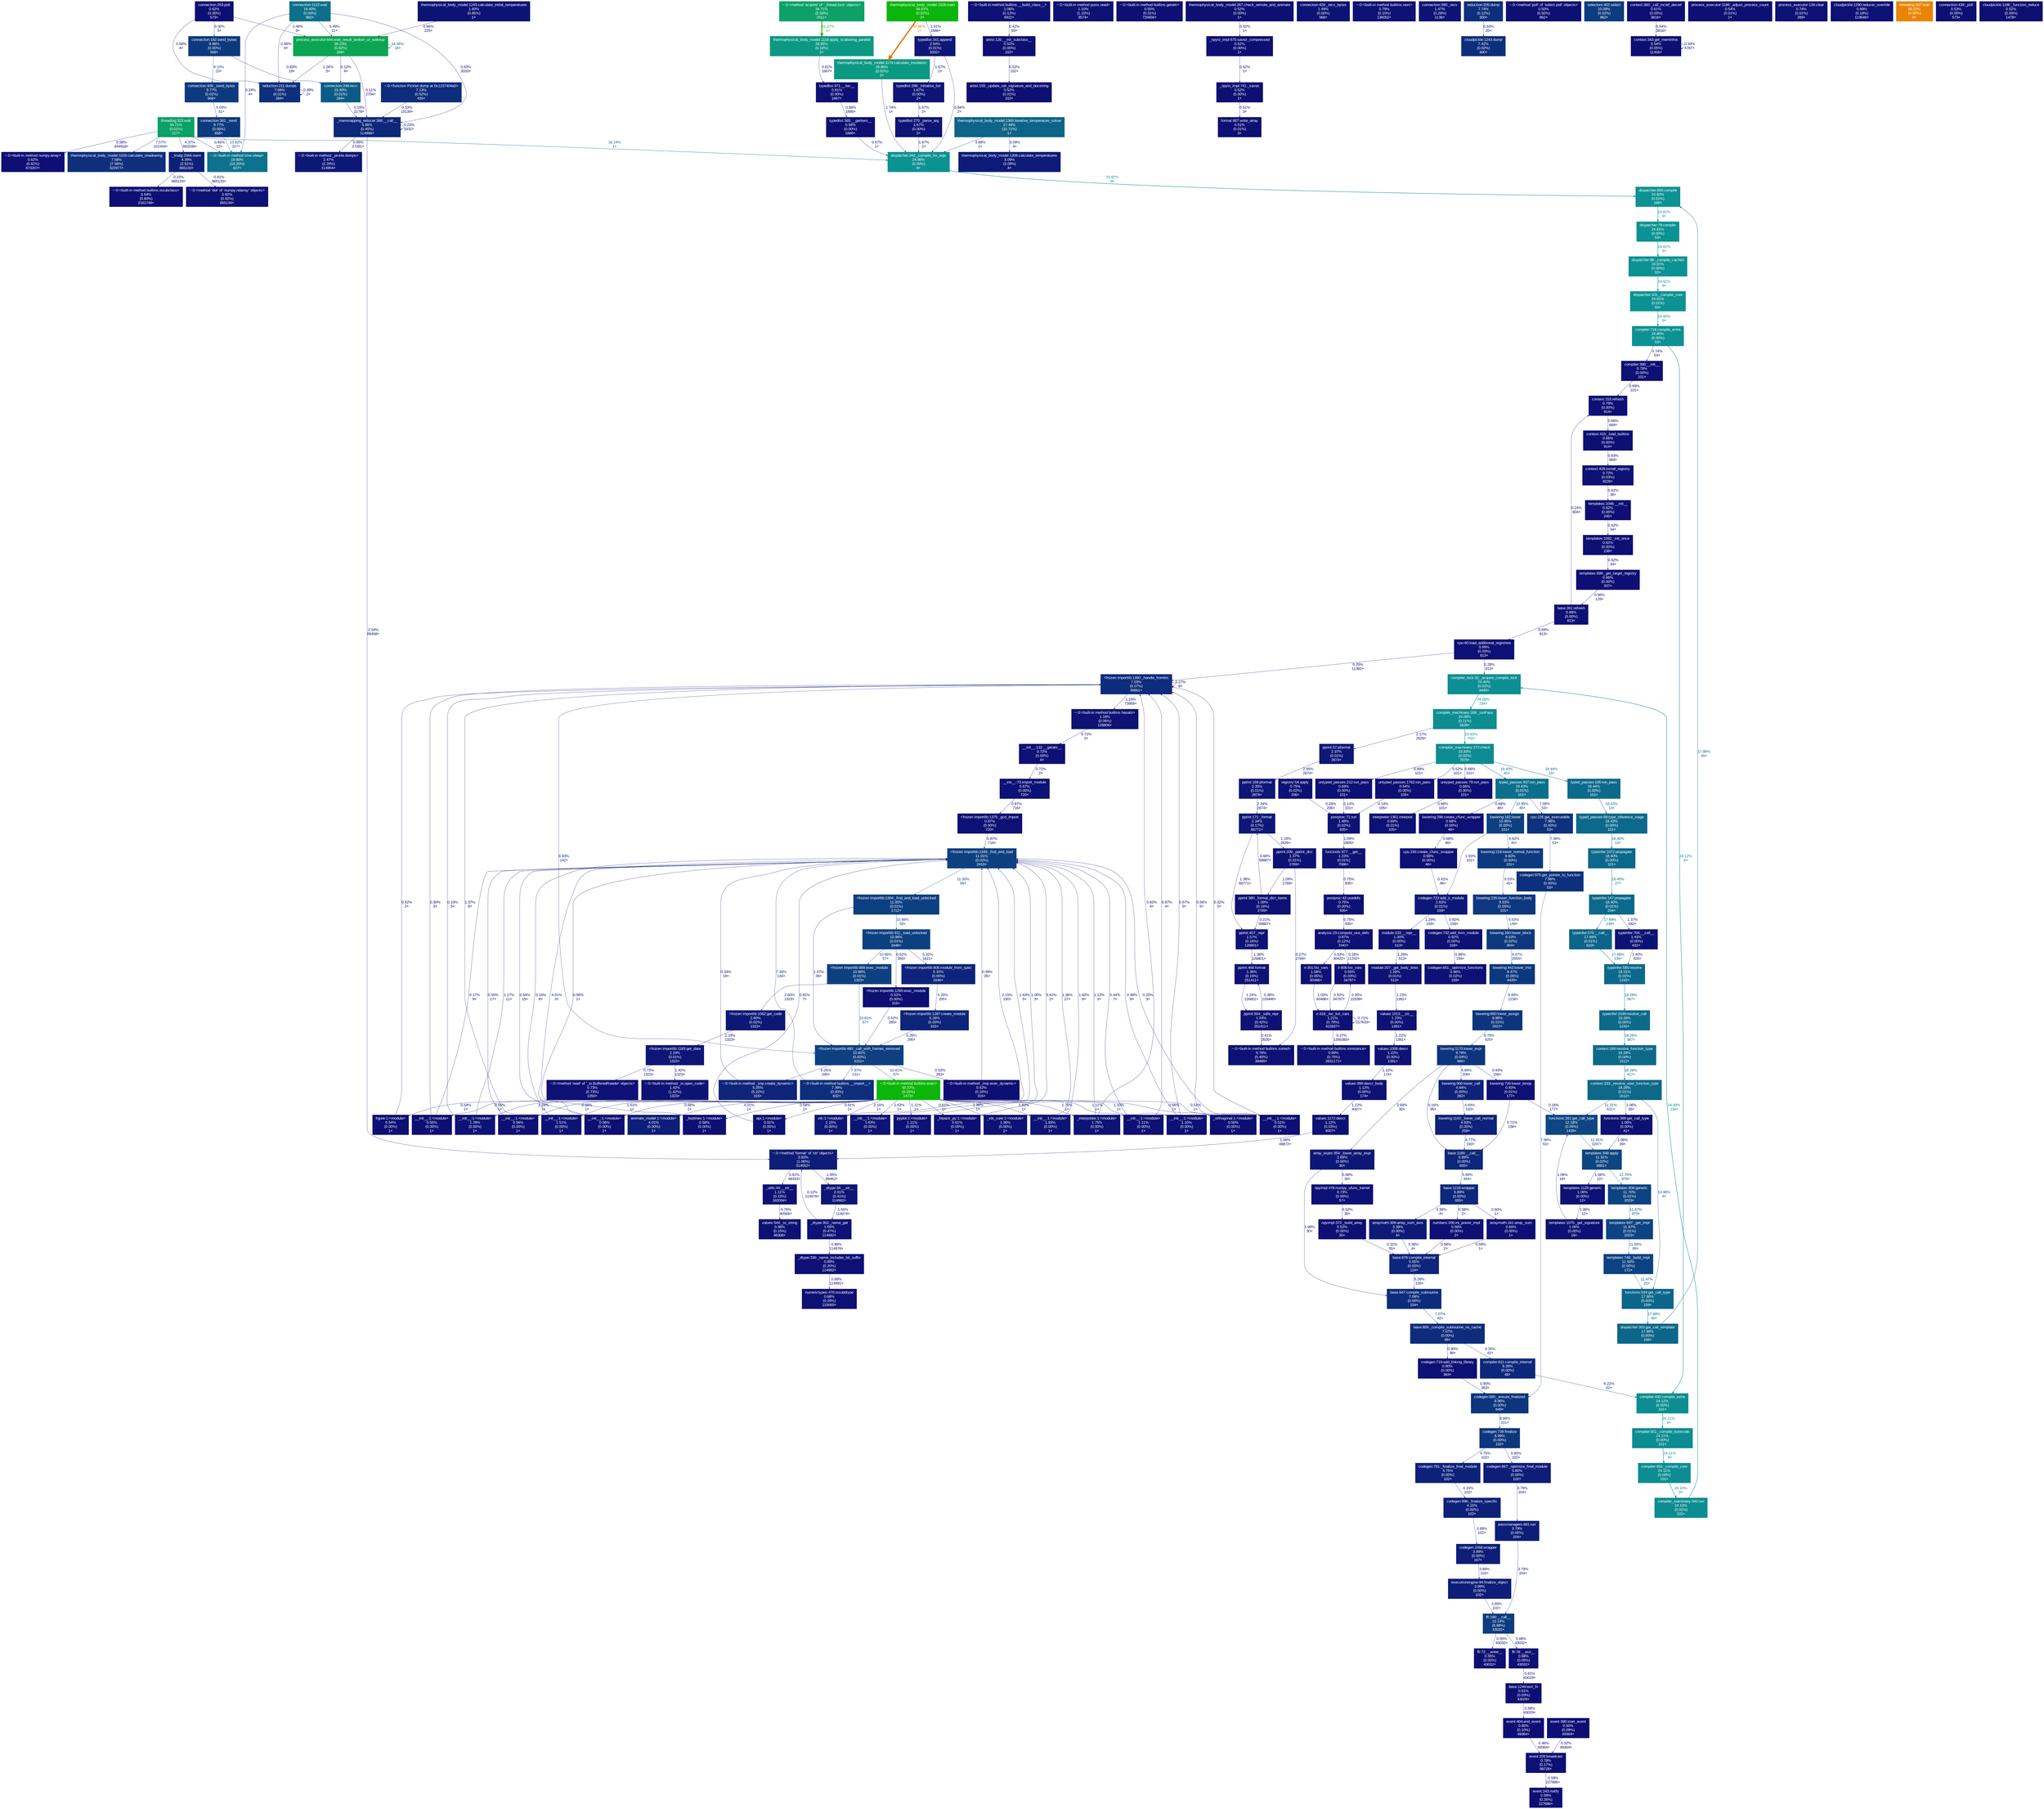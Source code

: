 digraph {
	graph [fontname=Arial, nodesep=0.125, ranksep=0.25];
	node [fontcolor=white, fontname=Arial, height=0, shape=box, style=filled, width=0];
	edge [fontname=Arial];
	27 [color="#0ba167", fontcolor="#ffffff", fontsize="10.00", label="~:0:<method 'acquire' of '_thread.lock' objects>\n34.71%\n(5.53%)\n2511×", tooltip="~"];
	27 -> 1168 [arrowsize="0.72", color="#12b709", fontcolor="#12b709", fontsize="10.00", label="51.27%\n1×", labeldistance="2.05", penwidth="2.05"];
	82 [color="#0d1174", fontcolor="#ffffff", fontsize="10.00", label="~:0:<built-in method builtins.__build_class__>\n1.06%\n(0.12%)\n4922×", tooltip="~"];
	82 -> 3526 [arrowsize="0.35", color="#0d0e73", fontcolor="#0d0e73", fontsize="10.00", label="0.42%\n93×", labeldistance="0.50", penwidth="0.50"];
	124 [color="#0d0f73", fontcolor="#ffffff", fontsize="10.00", label="~:0:<built-in method _imp.exec_dynamic>\n0.52%\n(0.16%)\n315×", tooltip="~"];
	124 -> 2197 [arrowsize="0.35", color="#0d0e73", fontcolor="#0d0e73", fontsize="10.00", label="0.39%\n25×", labeldistance="0.50", penwidth="0.50"];
	269 [color="#0d0f73", fontcolor="#ffffff", fontsize="10.00", label="__init__:1:<module>\n0.55%\n(0.00%)\n1×", tooltip="/Users/duncan/Desktop/DPhil/TEMPEST/venv/lib/python3.12/site-packages/matplotlib/__init__.py"];
	269 -> 2197 [arrowsize="0.35", color="#0d0d73", fontcolor="#0d0d73", fontsize="10.00", label="0.17%\n9×", labeldistance="0.50", penwidth="0.50"];
	269 -> 2198 [arrowsize="0.35", color="#0d0e73", fontcolor="#0d0e73", fontsize="10.00", label="0.30%\n3×", labeldistance="0.50", penwidth="0.50"];
	291 [color="#0d2479", fontcolor="#ffffff", fontsize="10.00", label="~:0:<built-in method _imp.create_dynamic>\n5.25%\n(5.22%)\n315×", tooltip="~"];
	291 -> 2197 [arrowsize="0.35", color="#0d0e73", fontcolor="#0d0e73", fontsize="10.00", label="0.33%\n19×", labeldistance="0.50", penwidth="0.50"];
	428 [color="#0c9293", fontcolor="#ffffff", fontsize="10.00", label="dispatcher:859:compile\n24.82%\n(0.01%)\n168×", tooltip="/Users/duncan/Desktop/DPhil/TEMPEST/venv/lib/python3.12/site-packages/numba/core/dispatcher.py"];
	428 -> 8961 [arrowsize="0.50", color="#0c9293", fontcolor="#0c9293", fontsize="10.00", label="24.81%\n9×", labeldistance="0.99", penwidth="0.99"];
	495 [color="#0d1074", fontcolor="#ffffff", fontsize="10.00", label="~:0:<built-in method builtins.sorted>\n0.76%\n(0.40%)\n38489×", tooltip="~"];
	507 [color="#0d1475", fontcolor="#ffffff", fontsize="10.00", label="__init__:1:<module>\n1.63%\n(0.00%)\n1×", tooltip="/Users/duncan/Desktop/DPhil/TEMPEST/venv/lib/python3.12/site-packages/pyvista/__init__.py"];
	507 -> 2197 [arrowsize="0.35", color="#0d1475", fontcolor="#0d1475", fontsize="10.00", label="1.63%\n5×", labeldistance="0.50", penwidth="0.50"];
	517 [color="#0d2c7c", fontcolor="#ffffff", fontsize="10.00", label="~:0:<function Pickler.dump at 0x1237404a0>\n7.13%\n(0.52%)\n435×", tooltip="~"];
	517 -> 1624 [arrowsize="0.35", color="#0d0f73", fontcolor="#0d0f73", fontsize="10.00", label="0.53%\n15139×", labeldistance="0.50", penwidth="0.50"];
	530 [color="#0d1174", fontcolor="#ffffff", fontsize="10.00", label="pyplot:1:<module>\n1.11%\n(0.00%)\n1×", tooltip="/Users/duncan/Desktop/DPhil/TEMPEST/venv/lib/python3.12/site-packages/matplotlib/pyplot.py"];
	530 -> 2197 [arrowsize="0.35", color="#0d1174", fontcolor="#0d1174", fontsize="10.00", label="1.00%\n3×", labeldistance="0.50", penwidth="0.50"];
	545 [color="#0d1074", fontcolor="#ffffff", fontsize="10.00", label="__init__:73:import_module\n0.87%\n(0.00%)\n720×", tooltip="/opt/homebrew/Cellar/python@3.12/3.12.7_1/Frameworks/Python.framework/Versions/3.12/lib/python3.12/importlib/__init__.py"];
	545 -> 4550 [arrowsize="0.35", color="#0d1074", fontcolor="#0d1074", fontsize="10.00", label="0.87%\n716×", labeldistance="0.50", penwidth="0.50"];
	550 [color="#0d1074", fontcolor="#ffffff", fontsize="10.00", label="__init__:132:__getattr__\n0.72%\n(0.00%)\n4×", tooltip="/Users/duncan/Desktop/DPhil/TEMPEST/venv/lib/python3.12/site-packages/scipy/__init__.py"];
	550 -> 545 [arrowsize="0.35", color="#0d1074", fontcolor="#0d1074", fontsize="10.00", label="0.72%\n2×", labeldistance="0.50", penwidth="0.50"];
	601 [color="#0d1776", fontcolor="#ffffff", fontsize="10.00", label="pprint:171:_format\n2.34%\n(0.17%)\n66771×", tooltip="/opt/homebrew/Cellar/python@3.12/3.12.7_1/Frameworks/Python.framework/Versions/3.12/lib/python3.12/pprint.py"];
	601 -> 2383 [arrowsize="0.35", color="#0d1274", fontcolor="#0d1274", fontsize="10.00", label="1.19%\n2626×", labeldistance="0.50", penwidth="0.50"];
	601 -> 2444 [arrowsize="0.35", color="#0d1274", fontcolor="#0d1274", fontsize="10.00", label="1.36%\n66771×", labeldistance="0.50", penwidth="0.50"];
	639 [color="#0d1274", fontcolor="#ffffff", fontsize="10.00", label="_vtk_core:1:<module>\n1.36%\n(0.00%)\n1×", tooltip="/Users/duncan/Desktop/DPhil/TEMPEST/venv/lib/python3.12/site-packages/pyvista/core/_vtk_core.py"];
	639 -> 2197 [arrowsize="0.35", color="#0d1274", fontcolor="#0d1274", fontsize="10.00", label="1.36%\n27×", labeldistance="0.50", penwidth="0.50"];
	658 [color="#0d1174", fontcolor="#ffffff", fontsize="10.00", label="~:0:<built-in method posix.read>\n1.10%\n(1.10%)\n3574×", tooltip="~"];
	659 [color="#0c728d", fontcolor="#ffffff", fontsize="10.00", label="~:0:<built-in method time.sleep>\n19.80%\n(19.20%)\n627×", tooltip="~"];
	660 [color="#0d1375", fontcolor="#ffffff", fontsize="10.00", label="_dtype:352:_name_get\n1.55%\n(0.47%)\n114992×", tooltip="/Users/duncan/Desktop/DPhil/TEMPEST/venv/lib/python3.12/site-packages/numpy/_core/_dtype.py"];
	660 -> 1154 [arrowsize="0.35", color="#0d0d73", fontcolor="#0d0d73", fontsize="10.00", label="0.12%\n114976×", labeldistance="0.50", penwidth="0.50"];
	660 -> 1156 [arrowsize="0.35", color="#0d1074", fontcolor="#0d1074", fontsize="10.00", label="0.89%\n114976×", labeldistance="0.50", penwidth="0.50"];
	662 [color="#0cb60a", fontcolor="#ffffff", fontsize="10.00", label="~:0:<built-in method builtins.exec>\n50.37%\n(0.03%)\n1473×", tooltip="~"];
	662 -> 269 [arrowsize="0.35", color="#0d0f73", fontcolor="#0d0f73", fontsize="10.00", label="0.55%\n1×", labeldistance="0.50", penwidth="0.50"];
	662 -> 507 [arrowsize="0.35", color="#0d1475", fontcolor="#0d1475", fontsize="10.00", label="1.63%\n1×", labeldistance="0.50", penwidth="0.50"];
	662 -> 530 [arrowsize="0.35", color="#0d1174", fontcolor="#0d1174", fontsize="10.00", label="1.11%\n1×", labeldistance="0.50", penwidth="0.50"];
	662 -> 639 [arrowsize="0.35", color="#0d1274", fontcolor="#0d1274", fontsize="10.00", label="1.36%\n1×", labeldistance="0.50", penwidth="0.50"];
	662 -> 2103 [arrowsize="0.35", color="#0d0f73", fontcolor="#0d0f73", fontsize="10.00", label="0.56%\n1×", labeldistance="0.50", penwidth="0.50"];
	662 -> 2591 [arrowsize="0.35", color="#0d1174", fontcolor="#0d1174", fontsize="10.00", label="1.10%\n1×", labeldistance="0.50", penwidth="0.50"];
	662 -> 2785 [arrowsize="0.35", color="#0d1475", fontcolor="#0d1475", fontsize="10.00", label="1.83%\n1×", labeldistance="0.50", penwidth="0.50"];
	662 -> 2788 [arrowsize="0.35", color="#0d0f73", fontcolor="#0d0f73", fontsize="10.00", label="0.56%\n1×", labeldistance="0.50", penwidth="0.50"];
	662 -> 2789 [arrowsize="0.35", color="#0d0f73", fontcolor="#0d0f73", fontsize="10.00", label="0.56%\n1×", labeldistance="0.50", penwidth="0.50"];
	662 -> 2984 [arrowsize="0.35", color="#0d1e78", fontcolor="#0d1e78", fontsize="10.00", label="4.01%\n1×", labeldistance="0.50", penwidth="0.50"];
	662 -> 3007 [arrowsize="0.35", color="#0d0f73", fontcolor="#0d0f73", fontsize="10.00", label="0.54%\n1×", labeldistance="0.50", penwidth="0.50"];
	662 -> 3119 [arrowsize="0.35", color="#0d0f73", fontcolor="#0d0f73", fontsize="10.00", label="0.51%\n1×", labeldistance="0.50", penwidth="0.50"];
	662 -> 3224 [arrowsize="0.35", color="#0d1475", fontcolor="#0d1475", fontsize="10.00", label="1.75%\n1×", labeldistance="0.50", penwidth="0.50"];
	662 -> 3263 [arrowsize="0.35", color="#0d0f73", fontcolor="#0d0f73", fontsize="10.00", label="0.58%\n1×", labeldistance="0.50", penwidth="0.50"];
	662 -> 3358 [arrowsize="0.35", color="#0d1274", fontcolor="#0d1274", fontsize="10.00", label="1.28%\n1×", labeldistance="0.50", penwidth="0.50"];
	662 -> 4579 [arrowsize="0.35", color="#0d1375", fontcolor="#0d1375", fontsize="10.00", label="1.51%\n1×", labeldistance="0.50", penwidth="0.50"];
	662 -> 4608 [arrowsize="0.35", color="#0d1174", fontcolor="#0d1174", fontsize="10.00", label="1.11%\n1×", labeldistance="0.50", penwidth="0.50"];
	662 -> 4666 [arrowsize="0.35", color="#0d0f74", fontcolor="#0d0f74", fontsize="10.00", label="0.61%\n1×", labeldistance="0.50", penwidth="0.50"];
	662 -> 4784 [arrowsize="0.35", color="#0d1074", fontcolor="#0d1074", fontsize="10.00", label="0.91%\n1×", labeldistance="0.50", penwidth="0.50"];
	662 -> 4816 [arrowsize="0.35", color="#0d1676", fontcolor="#0d1676", fontsize="10.00", label="2.15%\n1×", labeldistance="0.50", penwidth="0.50"];
	664 [color="#0d1876", fontcolor="#ffffff", fontsize="10.00", label="array_exprs:354:_lower_array_expr\n2.69%\n(0.00%)\n30×", tooltip="/Users/duncan/Desktop/DPhil/TEMPEST/venv/lib/python3.12/site-packages/numba/np/ufunc/array_exprs.py"];
	664 -> 782 [arrowsize="0.35", color="#0d1074", fontcolor="#0d1074", fontsize="10.00", label="0.68%\n30×", labeldistance="0.50", penwidth="0.50"];
	664 -> 2228 [arrowsize="0.35", color="#0d1575", fontcolor="#0d1575", fontsize="10.00", label="1.98%\n30×", labeldistance="0.50", penwidth="0.50"];
	717 [color="#0d1074", fontcolor="#ffffff", fontsize="10.00", label="cpu:193:create_cfunc_wrapper\n0.68%\n(0.00%)\n46×", tooltip="/Users/duncan/Desktop/DPhil/TEMPEST/venv/lib/python3.12/site-packages/numba/core/cpu.py"];
	717 -> 3863 [arrowsize="0.35", color="#0d0e73", fontcolor="#0d0e73", fontsize="10.00", label="0.41%\n46×", labeldistance="0.50", penwidth="0.50"];
	718 [color="#0c8d92", fontcolor="#ffffff", fontsize="10.00", label="compiler_machinery:268:_runPass\n24.08%\n(0.11%)\n2626×", tooltip="/Users/duncan/Desktop/DPhil/TEMPEST/venv/lib/python3.12/site-packages/numba/core/compiler_machinery.py"];
	718 -> 5111 [arrowsize="0.35", color="#0d1676", fontcolor="#0d1676", fontsize="10.00", label="2.17%\n2626×", labeldistance="0.50", penwidth="0.50"];
	718 -> 6917 [arrowsize="0.49", color="#0c8c92", fontcolor="#0c8c92", fontsize="10.00", label="23.83%\n702×", labeldistance="0.95", penwidth="0.95"];
	719 [color="#0c708c", fontcolor="#ffffff", fontsize="10.00", label="typed_passes:437:run_pass\n19.43%\n(0.01%)\n101×", tooltip="/Users/duncan/Desktop/DPhil/TEMPEST/venv/lib/python3.12/site-packages/numba/core/typed_passes.py"];
	719 -> 2597 [arrowsize="0.35", color="#0d317d", fontcolor="#0d317d", fontsize="10.00", label="7.98%\n53×", labeldistance="0.50", penwidth="0.50"];
	719 -> 6921 [arrowsize="0.35", color="#0d1074", fontcolor="#0d1074", fontsize="10.00", label="0.68%\n46×", labeldistance="0.50", penwidth="0.50"];
	719 -> 7119 [arrowsize="0.35", color="#0d4081", fontcolor="#0d4081", fontsize="10.00", label="10.95%\n45×", labeldistance="0.50", penwidth="0.50"];
	726 [color="#0d397f", fontcolor="#ffffff", fontsize="10.00", label="lowering:218:lower_normal_function\n9.60%\n(0.00%)\n101×", tooltip="/Users/duncan/Desktop/DPhil/TEMPEST/venv/lib/python3.12/site-packages/numba/core/lowering.py"];
	726 -> 2831 [arrowsize="0.35", color="#0d387f", fontcolor="#0d387f", fontsize="10.00", label="9.53%\n45×", labeldistance="0.50", penwidth="0.50"];
	734 [color="#0d387f", fontcolor="#ffffff", fontsize="10.00", label="lowering:260:lower_block\n9.53%\n(0.02%)\n304×", tooltip="/Users/duncan/Desktop/DPhil/TEMPEST/venv/lib/python3.12/site-packages/numba/core/lowering.py"];
	734 -> 3849 [arrowsize="0.35", color="#0d387f", fontcolor="#0d387f", fontsize="10.00", label="9.47%\n2659×", labeldistance="0.50", penwidth="0.50"];
	747 [color="#0c658a", fontcolor="#ffffff", fontsize="10.00", label="typeinfer:575:__call__\n17.69%\n(0.01%)\n610×", tooltip="/Users/duncan/Desktop/DPhil/TEMPEST/venv/lib/python3.12/site-packages/numba/core/typeinfer.py"];
	747 -> 2410 [arrowsize="0.42", color="#0c658a", fontcolor="#0c658a", fontsize="10.00", label="17.68%\n139×", labeldistance="0.71", penwidth="0.71"];
	749 [color="#0d1d78", fontcolor="#ffffff", fontsize="10.00", label="codegen:667:_optimize_final_module\n3.80%\n(0.00%)\n102×", tooltip="/Users/duncan/Desktop/DPhil/TEMPEST/venv/lib/python3.12/site-packages/numba/core/codegen.py"];
	749 -> 7203 [arrowsize="0.35", color="#0d1d78", fontcolor="#0d1d78", fontsize="10.00", label="3.79%\n204×", labeldistance="0.50", penwidth="0.50"];
	757 [color="#0d1375", fontcolor="#ffffff", fontsize="10.00", label="typeinfer:704:__call__\n1.43%\n(0.00%)\n632×", tooltip="/Users/duncan/Desktop/DPhil/TEMPEST/venv/lib/python3.12/site-packages/numba/core/typeinfer.py"];
	757 -> 2410 [arrowsize="0.35", color="#0d1375", fontcolor="#0d1375", fontsize="10.00", label="1.40%\n620×", labeldistance="0.50", penwidth="0.50"];
	758 [color="#0d1f78", fontcolor="#ffffff", fontsize="10.00", label="codegen:996:_finalize_specific\n4.15%\n(0.00%)\n102×", tooltip="/Users/duncan/Desktop/DPhil/TEMPEST/venv/lib/python3.12/site-packages/numba/core/codegen.py"];
	758 -> 7187 [arrowsize="0.35", color="#0d1d78", fontcolor="#0d1d78", fontsize="10.00", label="3.89%\n102×", labeldistance="0.50", penwidth="0.50"];
	760 [color="#0d1074", fontcolor="#ffffff", fontsize="10.00", label="codegen:651:_optimize_functions\n0.86%\n(0.02%)\n159×", tooltip="/Users/duncan/Desktop/DPhil/TEMPEST/venv/lib/python3.12/site-packages/numba/core/codegen.py"];
	761 [color="#0c6a8b", fontcolor="#ffffff", fontsize="10.00", label="typed_passes:105:run_pass\n18.44%\n(0.00%)\n101×", tooltip="/Users/duncan/Desktop/DPhil/TEMPEST/venv/lib/python3.12/site-packages/numba/core/typed_passes.py"];
	761 -> 762 [arrowsize="0.43", color="#0c698b", fontcolor="#0c698b", fontsize="10.00", label="18.43%\n13×", labeldistance="0.74", penwidth="0.74"];
	762 [color="#0c698b", fontcolor="#ffffff", fontsize="10.00", label="typed_passes:68:type_inference_stage\n18.43%\n(0.00%)\n101×", tooltip="/Users/duncan/Desktop/DPhil/TEMPEST/venv/lib/python3.12/site-packages/numba/core/typed_passes.py"];
	762 -> 7585 [arrowsize="0.43", color="#0c698b", fontcolor="#0c698b", fontsize="10.00", label="18.40%\n13×", labeldistance="0.74", penwidth="0.74"];
	768 [color="#0d357e", fontcolor="#ffffff", fontsize="10.00", label="lowering:650:lower_assign\n8.88%\n(0.01%)\n2022×", tooltip="/Users/duncan/Desktop/DPhil/TEMPEST/venv/lib/python3.12/site-packages/numba/core/lowering.py"];
	768 -> 872 [arrowsize="0.35", color="#0d347e", fontcolor="#0d347e", fontsize="10.00", label="8.78%\n625×", labeldistance="0.50", penwidth="0.50"];
	770 [color="#0c698b", fontcolor="#ffffff", fontsize="10.00", label="typeinfer:147:propagate\n18.40%\n(0.01%)\n204×", tooltip="/Users/duncan/Desktop/DPhil/TEMPEST/venv/lib/python3.12/site-packages/numba/core/typeinfer.py"];
	770 -> 747 [arrowsize="0.42", color="#0c658a", fontcolor="#0c658a", fontsize="10.00", label="17.69%\n139×", labeldistance="0.71", penwidth="0.71"];
	770 -> 757 [arrowsize="0.35", color="#0d1274", fontcolor="#0d1274", fontsize="10.00", label="1.37%\n582×", labeldistance="0.50", penwidth="0.50"];
	782 [color="#0d1074", fontcolor="#ffffff", fontsize="10.00", label="npyimpl:478:numpy_ufunc_kernel\n0.73%\n(0.00%)\n57×", tooltip="/Users/duncan/Desktop/DPhil/TEMPEST/venv/lib/python3.12/site-packages/numba/np/npyimpl.py"];
	782 -> 876 [arrowsize="0.35", color="#0d0f73", fontcolor="#0d0f73", fontsize="10.00", label="0.52%\n30×", labeldistance="0.50", penwidth="0.50"];
	830 [color="#0d4282", fontcolor="#ffffff", fontsize="10.00", label="templates:748:_build_impl\n11.50%\n(0.00%)\n172×", tooltip="/Users/duncan/Desktop/DPhil/TEMPEST/venv/lib/python3.12/site-packages/numba/core/typing/templates.py"];
	830 -> 7443 [arrowsize="0.35", color="#0d4282", fontcolor="#0d4282", fontsize="10.00", label="11.47%\n21×", labeldistance="0.50", penwidth="0.50"];
	831 [color="#0d1174", fontcolor="#ffffff", fontsize="10.00", label="templates:1129:generic\n1.06%\n(0.00%)\n12×", tooltip="/Users/duncan/Desktop/DPhil/TEMPEST/venv/lib/python3.12/site-packages/numba/core/typing/templates.py"];
	831 -> 834 [arrowsize="0.35", color="#0d1174", fontcolor="#0d1174", fontsize="10.00", label="1.06%\n12×", labeldistance="0.50", penwidth="0.50"];
	834 [color="#0d1174", fontcolor="#ffffff", fontsize="10.00", label="templates:1075:_get_signature\n1.06%\n(0.00%)\n18×", tooltip="/Users/duncan/Desktop/DPhil/TEMPEST/venv/lib/python3.12/site-packages/numba/core/typing/templates.py"];
	834 -> 2312 [arrowsize="0.35", color="#0d1174", fontcolor="#0d1174", fontsize="10.00", label="1.06%\n18×", labeldistance="0.50", penwidth="0.50"];
	872 [color="#0d347e", fontcolor="#ffffff", fontsize="10.00", label="lowering:1170:lower_expr\n8.78%\n(0.04%)\n986×", tooltip="/Users/duncan/Desktop/DPhil/TEMPEST/venv/lib/python3.12/site-packages/numba/core/lowering.py"];
	872 -> 664 [arrowsize="0.35", color="#0d1876", fontcolor="#0d1876", fontsize="10.00", label="2.69%\n30×", labeldistance="0.50", penwidth="0.50"];
	872 -> 2861 [arrowsize="0.35", color="#0d2279", fontcolor="#0d2279", fontsize="10.00", label="4.94%\n209×", labeldistance="0.50", penwidth="0.50"];
	872 -> 3477 [arrowsize="0.35", color="#0d0d73", fontcolor="#0d0d73", fontsize="10.00", label="0.15%\n95×", labeldistance="0.50", penwidth="0.50"];
	872 -> 6915 [arrowsize="0.35", color="#0d1174", fontcolor="#0d1174", fontsize="10.00", label="0.93%\n156×", labeldistance="0.50", penwidth="0.50"];
	873 [color="#0c8d92", fontcolor="#ffffff", fontsize="10.00", label="compiler:455:_compile_core\n24.11%\n(0.00%)\n101×", tooltip="/Users/duncan/Desktop/DPhil/TEMPEST/venv/lib/python3.12/site-packages/numba/core/compiler.py"];
	873 -> 3838 [arrowsize="0.49", color="#0c8d92", fontcolor="#0c8d92", fontsize="10.00", label="24.10%\n9×", labeldistance="0.96", penwidth="0.96"];
	876 [color="#0d0f73", fontcolor="#ffffff", fontsize="10.00", label="npyimpl:372:_build_array\n0.52%\n(0.00%)\n30×", tooltip="/Users/duncan/Desktop/DPhil/TEMPEST/venv/lib/python3.12/site-packages/numba/np/npyimpl.py"];
	876 -> 8926 [arrowsize="0.35", color="#0d0e73", fontcolor="#0d0e73", fontsize="10.00", label="0.31%\n55×", labeldistance="0.50", penwidth="0.50"];
	978 [color="#0d0f73", fontcolor="#ffffff", fontsize="10.00", label="~:0:<built-in method builtins.getattr>\n0.55%\n(0.31%)\n725656×", tooltip="~"];
	979 [color="#0d1274", fontcolor="#ffffff", fontsize="10.00", label="~:0:<built-in method builtins.hasattr>\n1.18%\n(0.06%)\n128806×", tooltip="~"];
	979 -> 550 [arrowsize="0.35", color="#0d1074", fontcolor="#0d1074", fontsize="10.00", label="0.72%\n2×", labeldistance="0.50", penwidth="0.50"];
	1016 [color="#0ab50c", fontcolor="#ffffff", fontsize="10.00", label="thermophysical_body_model:1528:main\n49.61%\n(0.02%)\n2×", tooltip="thermophysical_body_model.py"];
	1016 -> 1019 [arrowsize="0.94", color="#ed7503", fontcolor="#ed7503", fontsize="10.00", label="87.80%\n1×", labeldistance="3.51", penwidth="3.51"];
	1016 -> 9025 [arrowsize="0.35", color="#0d1375", fontcolor="#0d1375", fontsize="10.00", label="1.51%\n1666×", labeldistance="0.50", penwidth="0.50"];
	1019 [color="#0c9983", fontcolor="#ffffff", fontsize="10.00", label="thermophysical_body_model:1174:calculate_insolation\n28.88%\n(0.02%)\n2×", tooltip="thermophysical_body_model.py"];
	1019 -> 2083 [arrowsize="0.35", color="#0d1475", fontcolor="#0d1475", fontsize="10.00", label="1.74%\n1×", labeldistance="0.50", penwidth="0.50"];
	1020 [color="#0d1375", fontcolor="#ffffff", fontsize="10.00", label="thermophysical_body_model:1243:calculate_initial_temperatures\n1.60%\n(0.85%)\n1×", tooltip="thermophysical_body_model.py"];
	1020 -> 1165 [arrowsize="0.35", color="#0d0f74", fontcolor="#0d0f74", fontsize="10.00", label="0.66%\n225×", labeldistance="0.50", penwidth="0.50"];
	1153 [color="#0d1575", fontcolor="#ffffff", fontsize="10.00", label="_dtype:34:__str__\n2.01%\n(0.41%)\n114992×", tooltip="/Users/duncan/Desktop/DPhil/TEMPEST/venv/lib/python3.12/site-packages/numpy/_core/_dtype.py"];
	1153 -> 660 [arrowsize="0.35", color="#0d1375", fontcolor="#0d1375", fontsize="10.00", label="1.55%\n114974×", labeldistance="0.50", penwidth="0.50"];
	1154 [color="#0d1d78", fontcolor="#ffffff", fontsize="10.00", label="~:0:<method 'format' of 'str' objects>\n3.83%\n(1.06%)\n514552×", tooltip="~"];
	1154 -> 1153 [arrowsize="0.35", color="#0d1375", fontcolor="#0d1375", fontsize="10.00", label="1.55%\n89462×", labeldistance="0.50", penwidth="0.50"];
	1154 -> 4258 [arrowsize="0.35", color="#0d1074", fontcolor="#0d1074", fontsize="10.00", label="0.81%\n48333×", labeldistance="0.50", penwidth="0.50"];
	1156 [color="#0d1074", fontcolor="#ffffff", fontsize="10.00", label="_dtype:336:_name_includes_bit_suffix\n0.89%\n(0.20%)\n114992×", tooltip="/Users/duncan/Desktop/DPhil/TEMPEST/venv/lib/python3.12/site-packages/numpy/_core/_dtype.py"];
	1156 -> 1407 [arrowsize="0.35", color="#0d1074", fontcolor="#0d1074", fontsize="10.00", label="0.68%\n114991×", labeldistance="0.50", penwidth="0.50"];
	1165 [color="#0ba554", fontcolor="#ffffff", fontsize="10.00", label="process_executor:644:wait_result_broken_or_wakeup\n38.23%\n(0.02%)\n289×", tooltip="/Users/duncan/Desktop/DPhil/TEMPEST/venv/lib/python3.12/site-packages/joblib/externals/loky/process_executor.py"];
	1165 -> 1165 [arrowsize="0.38", color="#0c5285", fontcolor="#0c5285", fontsize="10.00", label="14.45%\n16×", labeldistance="0.58", penwidth="0.58"];
	1165 -> 1624 [arrowsize="0.35", color="#0d0d73", fontcolor="#0d0d73", fontsize="10.00", label="0.11%\n2704×", labeldistance="0.50", penwidth="0.50"];
	1165 -> 1629 [arrowsize="0.35", color="#0d0d73", fontcolor="#0d0d73", fontsize="10.00", label="0.12%\n4×", labeldistance="0.50", penwidth="0.50"];
	1165 -> 3884 [arrowsize="0.35", color="#0d1274", fontcolor="#0d1274", fontsize="10.00", label="1.26%\n5×", labeldistance="0.50", penwidth="0.50"];
	1168 [color="#0c9983", fontcolor="#ffffff", fontsize="10.00", label="thermophysical_body_model:1116:apply_scattering_parallel\n28.85%\n(0.10%)\n2×", tooltip="thermophysical_body_model.py"];
	1168 -> 4049 [arrowsize="0.35", color="#0d1074", fontcolor="#0d1074", fontsize="10.00", label="0.81%\n1667×", labeldistance="0.50", penwidth="0.50"];
	1170 [color="#0c6489", fontcolor="#ffffff", fontsize="10.00", label="thermophysical_body_model:1365:iterative_temperature_solver\n17.49%\n(10.71%)\n1×", tooltip="thermophysical_body_model.py"];
	1170 -> 2083 [arrowsize="0.35", color="#0d1c77", fontcolor="#0d1c77", fontsize="10.00", label="3.68%\n1×", labeldistance="0.50", penwidth="0.50"];
	1170 -> 8870 [arrowsize="0.35", color="#0d1a77", fontcolor="#0d1a77", fontsize="10.00", label="3.09%\n4×", labeldistance="0.50", penwidth="0.50"];
	1219 [color="#0d0f73", fontcolor="#ffffff", fontsize="10.00", label="format:687:write_array\n0.51%\n(0.01%)\n3×", tooltip="/Users/duncan/Desktop/DPhil/TEMPEST/venv/lib/python3.12/site-packages/numpy/lib/format.py"];
	1258 [color="#0d0f73", fontcolor="#ffffff", fontsize="10.00", label="thermophysical_body_model:267:check_remote_and_animate\n0.52%\n(0.00%)\n1×", tooltip="thermophysical_body_model.py"];
	1258 -> 1679 [arrowsize="0.35", color="#0d0f73", fontcolor="#0d0f73", fontsize="10.00", label="0.52%\n1×", labeldistance="0.50", penwidth="0.50"];
	1274 [color="#0d397f", fontcolor="#ffffff", fontsize="10.00", label="connection:406:_send_bytes\n9.77%\n(0.01%)\n568×", tooltip="/opt/homebrew/Cellar/python@3.12/3.12.7_1/Frameworks/Python.framework/Versions/3.12/lib/python3.12/multiprocessing/connection.py"];
	1274 -> 2102 [arrowsize="0.35", color="#0d367e", fontcolor="#0d367e", fontsize="10.00", label="9.09%\n31×", labeldistance="0.50", penwidth="0.50"];
	1282 [color="#0d1375", fontcolor="#ffffff", fontsize="10.00", label="connection:429:_recv_bytes\n1.49%\n(0.00%)\n568×", tooltip="/opt/homebrew/Cellar/python@3.12/3.12.7_1/Frameworks/Python.framework/Versions/3.12/lib/python3.12/multiprocessing/connection.py"];
	1288 [color="#0d2f7c", fontcolor="#ffffff", fontsize="10.00", label="thermophysical_body_model:1026:calculate_shadowing\n7.58%\n(7.58%)\n322977×", tooltip="thermophysical_body_model.py"];
	1289 [color="#0ba167", fontcolor="#ffffff", fontsize="10.00", label="threading:323:wait\n34.71%\n(0.01%)\n217×", tooltip="/opt/homebrew/Cellar/python@3.12/3.12.7_1/Frameworks/Python.framework/Versions/3.12/lib/python3.12/threading.py"];
	1289 -> 659 [arrowsize="0.35", color="#0d0f73", fontcolor="#0d0f73", fontsize="10.00", label="0.45%\n12×", labeldistance="0.50", penwidth="0.50"];
	1289 -> 1288 [arrowsize="0.35", color="#0d2f7c", fontcolor="#0d2f7c", fontsize="10.00", label="7.57%\n322459×", labeldistance="0.50", penwidth="0.50"];
	1289 -> 1725 [arrowsize="0.35", color="#0d2078", fontcolor="#0d2078", fontsize="10.00", label="4.37%\n662038×", labeldistance="0.50", penwidth="0.50"];
	1289 -> 2083 [arrowsize="0.40", color="#0c5c88", fontcolor="#0c5c88", fontsize="10.00", label="16.14%\n1×", labeldistance="0.65", penwidth="0.65"];
	1289 -> 4932 [arrowsize="0.35", color="#0d0f73", fontcolor="#0d0f73", fontsize="10.00", label="0.58%\n644918×", labeldistance="0.50", penwidth="0.50"];
	1344 [color="#0d1776", fontcolor="#ffffff", fontsize="10.00", label="~:0:<built-in method _pickle.dumps>\n2.47%\n(2.29%)\n114954×", tooltip="~"];
	1407 [color="#0d1074", fontcolor="#ffffff", fontsize="10.00", label="numerictypes:470:issubdtype\n0.68%\n(0.29%)\n115065×", tooltip="/Users/duncan/Desktop/DPhil/TEMPEST/venv/lib/python3.12/site-packages/numpy/_core/numerictypes.py"];
	1500 [color="#0d1074", fontcolor="#ffffff", fontsize="10.00", label="~:0:<built-in method builtins.next>\n0.79%\n(0.10%)\n136052×", tooltip="~"];
	1565 [color="#0d0f73", fontcolor="#ffffff", fontsize="10.00", label="_npyio_impl:741:_savez\n0.52%\n(0.00%)\n1×", tooltip="/Users/duncan/Desktop/DPhil/TEMPEST/venv/lib/python3.12/site-packages/numpy/lib/_npyio_impl.py"];
	1565 -> 1219 [arrowsize="0.35", color="#0d0f73", fontcolor="#0d0f73", fontsize="10.00", label="0.51%\n3×", labeldistance="0.50", penwidth="0.50"];
	1624 [color="#0d277a", fontcolor="#ffffff", fontsize="10.00", label="_memmapping_reducer:386:__call__\n5.96%\n(0.45%)\n114988×", tooltip="/Users/duncan/Desktop/DPhil/TEMPEST/venv/lib/python3.12/site-packages/joblib/_memmapping_reducer.py"];
	1624 -> 1154 [arrowsize="0.35", color="#0d1575", fontcolor="#0d1575", fontsize="10.00", label="2.04%\n89458×", labeldistance="0.50", penwidth="0.50"];
	1624 -> 1344 [arrowsize="0.35", color="#0d1074", fontcolor="#0d1074", fontsize="10.00", label="0.69%\n27281×", labeldistance="0.50", penwidth="0.50"];
	1624 -> 1624 [arrowsize="0.35", color="#0d0e73", fontcolor="#0d0e73", fontsize="10.00", label="0.23%\n3332×", labeldistance="0.50", penwidth="0.50"];
	1625 [color="#0d1375", fontcolor="#ffffff", fontsize="10.00", label="connection:390:_recv\n1.47%\n(0.28%)\n1136×", tooltip="/opt/homebrew/Cellar/python@3.12/3.12.7_1/Frameworks/Python.framework/Versions/3.12/lib/python3.12/multiprocessing/connection.py"];
	1628 [color="#0d3a7f", fontcolor="#ffffff", fontsize="10.00", label="connection:182:send_bytes\n9.89%\n(0.00%)\n568×", tooltip="/opt/homebrew/Cellar/python@3.12/3.12.7_1/Frameworks/Python.framework/Versions/3.12/lib/python3.12/multiprocessing/connection.py"];
	1628 -> 1274 [arrowsize="0.35", color="#0d367e", fontcolor="#0d367e", fontsize="10.00", label="9.10%\n23×", labeldistance="0.50", penwidth="0.50"];
	1628 -> 1629 [arrowsize="0.35", color="#0d1074", fontcolor="#0d1074", fontsize="10.00", label="0.83%\n19×", labeldistance="0.50", penwidth="0.50"];
	1629 [color="#0c5b87", fontcolor="#ffffff", fontsize="10.00", label="connection:246:recv\n15.93%\n(0.01%)\n284×", tooltip="/opt/homebrew/Cellar/python@3.12/3.12.7_1/Frameworks/Python.framework/Versions/3.12/lib/python3.12/multiprocessing/connection.py"];
	1629 -> 1624 [arrowsize="0.35", color="#0d0d73", fontcolor="#0d0d73", fontsize="10.00", label="0.15%\n2178×", labeldistance="0.50", penwidth="0.50"];
	1630 [color="#0d0f74", fontcolor="#ffffff", fontsize="10.00", label="connection:253:poll\n0.62%\n(0.00%)\n573×", tooltip="/opt/homebrew/Cellar/python@3.12/3.12.7_1/Frameworks/Python.framework/Versions/3.12/lib/python3.12/multiprocessing/connection.py"];
	1630 -> 1165 [arrowsize="0.35", color="#0d1776", fontcolor="#0d1776", fontsize="10.00", label="2.46%\n9×", labeldistance="0.50", penwidth="0.50"];
	1630 -> 1628 [arrowsize="0.35", color="#0d367e", fontcolor="#0d367e", fontsize="10.00", label="9.08%\n5×", labeldistance="0.50", penwidth="0.50"];
	1630 -> 3884 [arrowsize="0.35", color="#0d0f73", fontcolor="#0d0f73", fontsize="10.00", label="0.56%\n4×", labeldistance="0.50", penwidth="0.50"];
	1632 [color="#0d2e7c", fontcolor="#ffffff", fontsize="10.00", label="cloudpickle:1243:dump\n7.42%\n(0.02%)\n300×", tooltip="/Users/duncan/Desktop/DPhil/TEMPEST/venv/lib/python3.12/site-packages/joblib/externals/cloudpickle/cloudpickle.py"];
	1679 [color="#0d0f73", fontcolor="#ffffff", fontsize="10.00", label="_npyio_impl:675:savez_compressed\n0.52%\n(0.00%)\n1×", tooltip="/Users/duncan/Desktop/DPhil/TEMPEST/venv/lib/python3.12/site-packages/numpy/lib/_npyio_impl.py"];
	1679 -> 1565 [arrowsize="0.35", color="#0d0f73", fontcolor="#0d0f73", fontsize="10.00", label="0.52%\n1×", labeldistance="0.50", penwidth="0.50"];
	1725 [color="#0d2078", fontcolor="#ffffff", fontsize="10.00", label="_linalg:2566:norm\n4.39%\n(2.51%)\n665133×", tooltip="/Users/duncan/Desktop/DPhil/TEMPEST/venv/lib/python3.12/site-packages/numpy/linalg/_linalg.py"];
	1725 -> 3954 [arrowsize="0.35", color="#0d0d73", fontcolor="#0d0d73", fontsize="10.00", label="0.15%\n665133×", labeldistance="0.50", penwidth="0.50"];
	1725 -> 4923 [arrowsize="0.35", color="#0d1174", fontcolor="#0d1174", fontsize="10.00", label="0.91%\n665133×", labeldistance="0.50", penwidth="0.50"];
	1786 [color="#0d0f73", fontcolor="#ffffff", fontsize="10.00", label="~:0:<method 'poll' of 'select.poll' objects>\n0.50%\n(0.50%)\n862×", tooltip="~"];
	1787 [color="#0d3b80", fontcolor="#ffffff", fontsize="10.00", label="selectors:402:select\n10.09%\n(0.02%)\n862×", tooltip="/opt/homebrew/Cellar/python@3.12/3.12.7_1/Frameworks/Python.framework/Versions/3.12/lib/python3.12/selectors.py"];
	1820 [color="#0d0f74", fontcolor="#ffffff", fontsize="10.00", label="templates:899:_get_target_registry\n0.66%\n(0.00%)\n337×", tooltip="/Users/duncan/Desktop/DPhil/TEMPEST/venv/lib/python3.12/site-packages/numba/core/typing/templates.py"];
	1820 -> 8436 [arrowsize="0.35", color="#0d0f74", fontcolor="#0d0f74", fontsize="10.00", label="0.66%\n128×", labeldistance="0.50", penwidth="0.50"];
	1961 [color="#0d4081", fontcolor="#ffffff", fontsize="10.00", label="<frozen importlib:1304:_find_and_load_unlocked\n11.00%\n(0.01%)\n1712×", tooltip="<frozen importlib._bootstrap>"];
	1961 -> 2261 [arrowsize="0.35", color="#0d4081", fontcolor="#0d4081", fontsize="10.00", label="10.98%\n58×", labeldistance="0.50", penwidth="0.50"];
	1961 -> 3355 [arrowsize="0.35", color="#0d1275", fontcolor="#0d1275", fontsize="10.00", label="1.37%\n39×", labeldistance="0.50", penwidth="0.50"];
	1996 [color="#0d1174", fontcolor="#ffffff", fontsize="10.00", label="values:544:_to_string\n0.96%\n(0.15%)\n46308×", tooltip="/Users/duncan/Desktop/DPhil/TEMPEST/venv/lib/python3.12/site-packages/llvmlite/ir/values.py"];
	2011 [color="#0d1174", fontcolor="#ffffff", fontsize="10.00", label="values:1172:descr\n1.12%\n(0.03%)\n4007×", tooltip="/Users/duncan/Desktop/DPhil/TEMPEST/venv/lib/python3.12/site-packages/llvmlite/ir/values.py"];
	2011 -> 1154 [arrowsize="0.35", color="#0d1174", fontcolor="#0d1174", fontsize="10.00", label="1.06%\n48872×", labeldistance="0.50", penwidth="0.50"];
	2018 [color="#0d1274", fontcolor="#ffffff", fontsize="10.00", label="values:1006:descr\n1.22%\n(0.00%)\n1391×", tooltip="/Users/duncan/Desktop/DPhil/TEMPEST/venv/lib/python3.12/site-packages/llvmlite/ir/values.py"];
	2018 -> 8088 [arrowsize="0.35", color="#0d1174", fontcolor="#0d1174", fontsize="10.00", label="1.12%\n174×", labeldistance="0.50", penwidth="0.50"];
	2082 [color="#0d1074", fontcolor="#ffffff", fontsize="10.00", label="registry:54:apply\n0.75%\n(0.02%)\n206×", tooltip="/Users/duncan/Desktop/DPhil/TEMPEST/venv/lib/python3.12/site-packages/numba/core/rewrites/registry.py"];
	2082 -> 2340 [arrowsize="0.35", color="#0d0e73", fontcolor="#0d0e73", fontsize="10.00", label="0.28%\n206×", labeldistance="0.50", penwidth="0.50"];
	2083 [color="#0c9293", fontcolor="#ffffff", fontsize="10.00", label="dispatcher:343:_compile_for_args\n24.86%\n(0.00%)\n9×", tooltip="/Users/duncan/Desktop/DPhil/TEMPEST/venv/lib/python3.12/site-packages/numba/core/dispatcher.py"];
	2083 -> 428 [arrowsize="0.50", color="#0c9293", fontcolor="#0c9293", fontsize="10.00", label="24.82%\n9×", labeldistance="0.99", penwidth="0.99"];
	2086 [color="#0d1074", fontcolor="#ffffff", fontsize="10.00", label="interpreter:1361:interpret\n0.69%\n(0.01%)\n105×", tooltip="/Users/duncan/Desktop/DPhil/TEMPEST/venv/lib/python3.12/site-packages/numba/core/interpreter.py"];
	2100 [color="#0d1074", fontcolor="#ffffff", fontsize="10.00", label="codegen:719:add_linking_library\n0.90%\n(0.00%)\n363×", tooltip="/Users/duncan/Desktop/DPhil/TEMPEST/venv/lib/python3.12/site-packages/numba/core/codegen.py"];
	2100 -> 8929 [arrowsize="0.35", color="#0d1074", fontcolor="#0d1074", fontsize="10.00", label="0.90%\n363×", labeldistance="0.50", penwidth="0.50"];
	2101 [color="#0d2f7d", fontcolor="#ffffff", fontsize="10.00", label="reduction:205:dump\n7.74%\n(0.12%)\n300×", tooltip="/Users/duncan/Desktop/DPhil/TEMPEST/venv/lib/python3.12/site-packages/joblib/externals/loky/backend/reduction.py"];
	2101 -> 1632 [arrowsize="0.35", color="#0d0f74", fontcolor="#0d0f74", fontsize="10.00", label="0.63%\n20×", labeldistance="0.50", penwidth="0.50"];
	2102 [color="#0d397f", fontcolor="#ffffff", fontsize="10.00", label="connection:381:_send\n9.77%\n(0.05%)\n658×", tooltip="/opt/homebrew/Cellar/python@3.12/3.12.7_1/Frameworks/Python.framework/Versions/3.12/lib/python3.12/multiprocessing/connection.py"];
	2102 -> 659 [arrowsize="0.37", color="#0d4e84", fontcolor="#0d4e84", fontsize="10.00", label="13.62%\n327×", labeldistance="0.54", penwidth="0.54"];
	2103 [color="#0d0f73", fontcolor="#ffffff", fontsize="10.00", label="_orthogonal:1:<module>\n0.56%\n(0.00%)\n1×", tooltip="/Users/duncan/Desktop/DPhil/TEMPEST/venv/lib/python3.12/site-packages/scipy/special/_orthogonal.py"];
	2103 -> 2198 [arrowsize="0.35", color="#0d0f73", fontcolor="#0d0f73", fontsize="10.00", label="0.56%\n5×", labeldistance="0.50", penwidth="0.50"];
	2117 [color="#0d1274", fontcolor="#ffffff", fontsize="10.00", label="pprint:554:_safe_repr\n1.24%\n(0.42%)\n251411×", tooltip="/opt/homebrew/Cellar/python@3.12/3.12.7_1/Frameworks/Python.framework/Versions/3.12/lib/python3.12/pprint.py"];
	2117 -> 495 [arrowsize="0.35", color="#0d0e73", fontcolor="#0d0e73", fontsize="10.00", label="0.41%\n2626×", labeldistance="0.50", penwidth="0.50"];
	2117 -> 5136 [arrowsize="0.35", color="#0d0e73", fontcolor="#0d0e73", fontsize="10.00", label="0.36%\n120446×", labeldistance="0.50", penwidth="0.50"];
	2118 [color="#0d0f73", fontcolor="#ffffff", fontsize="10.00", label="context:343:get_meminfos\n0.54%\n(0.05%)\n11456×", tooltip="/Users/duncan/Desktop/DPhil/TEMPEST/venv/lib/python3.12/site-packages/numba/core/runtime/context.py"];
	2118 -> 2118 [arrowsize="0.35", color="#0d0e73", fontcolor="#0d0e73", fontsize="10.00", label="0.33%\n4787×", labeldistance="0.50", penwidth="0.50"];
	2150 [color="#0d1274", fontcolor="#ffffff", fontsize="10.00", label="ir:318:_rec_list_vars\n1.21%\n(0.79%)\n422837×", tooltip="/Users/duncan/Desktop/DPhil/TEMPEST/venv/lib/python3.12/site-packages/numba/core/ir.py"];
	2150 -> 2150 [arrowsize="0.35", color="#0d1074", fontcolor="#0d1074", fontsize="10.00", label="0.71%\n217633×", labeldistance="0.50", penwidth="0.50"];
	2150 -> 3578 [arrowsize="0.35", color="#0d0e73", fontcolor="#0d0e73", fontsize="10.00", label="0.27%\n1265383×", labeldistance="0.50", penwidth="0.50"];
	2150 -> 7063 [arrowsize="0.35", color="#0d0e73", fontcolor="#0d0e73", fontsize="10.00", label="0.35%\n22539×", labeldistance="0.50", penwidth="0.50"];
	2197 [color="#0d4081", fontcolor="#ffffff", fontsize="10.00", label="<frozen importlib:1349:_find_and_load\n11.01%\n(0.02%)\n2419×", tooltip="<frozen importlib._bootstrap>"];
	2197 -> 1961 [arrowsize="0.35", color="#0d4081", fontcolor="#0d4081", fontsize="10.00", label="11.00%\n65×", labeldistance="0.50", penwidth="0.50"];
	2198 [color="#0d2c7c", fontcolor="#ffffff", fontsize="10.00", label="<frozen importlib:1390:_handle_fromlist\n7.03%\n(0.07%)\n39661×", tooltip="<frozen importlib._bootstrap>"];
	2198 -> 979 [arrowsize="0.35", color="#0d1174", fontcolor="#0d1174", fontsize="10.00", label="1.15%\n73958×", labeldistance="0.50", penwidth="0.50"];
	2198 -> 2198 [arrowsize="0.35", color="#0d0e73", fontcolor="#0d0e73", fontsize="10.00", label="0.27%\n8×", labeldistance="0.50", penwidth="0.50"];
	2198 -> 3355 [arrowsize="0.35", color="#0d2b7c", fontcolor="#0d2b7c", fontsize="10.00", label="6.83%\n142×", labeldistance="0.50", penwidth="0.50"];
	2228 [color="#0d2c7c", fontcolor="#ffffff", fontsize="10.00", label="base:847:compile_subroutine\n7.08%\n(0.00%)\n154×", tooltip="/Users/duncan/Desktop/DPhil/TEMPEST/venv/lib/python3.12/site-packages/numba/core/base.py"];
	2228 -> 4861 [arrowsize="0.35", color="#0d2c7c", fontcolor="#0d2c7c", fontsize="10.00", label="7.07%\n42×", labeldistance="0.50", penwidth="0.50"];
	2250 [color="#0d1274", fontcolor="#ffffff", fontsize="10.00", label="functools:977:__get__\n1.23%\n(0.01%)\n7086×", tooltip="/opt/homebrew/Cellar/python@3.12/3.12.7_1/Frameworks/Python.framework/Versions/3.12/lib/python3.12/functools.py"];
	2250 -> 8860 [arrowsize="0.35", color="#0d1074", fontcolor="#0d1074", fontsize="10.00", label="0.75%\n935×", labeldistance="0.50", penwidth="0.50"];
	2261 [color="#0d4081", fontcolor="#ffffff", fontsize="10.00", label="<frozen importlib:911:_load_unlocked\n10.98%\n(0.01%)\n1646×", tooltip="<frozen importlib._bootstrap>"];
	2261 -> 3521 [arrowsize="0.35", color="#0d247a", fontcolor="#0d247a", fontsize="10.00", label="5.32%\n1621×", labeldistance="0.50", penwidth="0.50"];
	2261 -> 4432 [arrowsize="0.35", color="#0d0f73", fontcolor="#0d0f73", fontsize="10.00", label="0.52%\n283×", labeldistance="0.50", penwidth="0.50"];
	2261 -> 4434 [arrowsize="0.35", color="#0d4081", fontcolor="#0d4081", fontsize="10.00", label="10.96%\n57×", labeldistance="0.50", penwidth="0.50"];
	2272 [color="#0d277a", fontcolor="#ffffff", fontsize="10.00", label="base:1218:wrapper\n5.89%\n(0.00%)\n655×", tooltip="/Users/duncan/Desktop/DPhil/TEMPEST/venv/lib/python3.12/site-packages/numba/core/base.py"];
	2272 -> 3513 [arrowsize="0.35", color="#0d1b77", fontcolor="#0d1b77", fontsize="10.00", label="3.38%\n4×", labeldistance="0.50", penwidth="0.50"];
	2272 -> 3900 [arrowsize="0.35", color="#0d0f73", fontcolor="#0d0f73", fontsize="10.00", label="0.58%\n2×", labeldistance="0.50", penwidth="0.50"];
	2272 -> 7747 [arrowsize="0.35", color="#0d0f74", fontcolor="#0d0f74", fontsize="10.00", label="0.60%\n1×", labeldistance="0.50", penwidth="0.50"];
	2312 [color="#0d4682", fontcolor="#ffffff", fontsize="10.00", label="functions:281:get_call_type\n12.18%\n(0.05%)\n1439×", tooltip="/Users/duncan/Desktop/DPhil/TEMPEST/venv/lib/python3.12/site-packages/numba/core/types/functions.py"];
	2312 -> 3376 [arrowsize="0.35", color="#0d4582", fontcolor="#0d4582", fontsize="10.00", label="11.91%\n3297×", labeldistance="0.50", penwidth="0.50"];
	2313 [color="#0d1174", fontcolor="#ffffff", fontsize="10.00", label="functions:389:get_call_type\n1.06%\n(0.00%)\n41×", tooltip="/Users/duncan/Desktop/DPhil/TEMPEST/venv/lib/python3.12/site-packages/numba/core/types/functions.py"];
	2313 -> 3376 [arrowsize="0.35", color="#0d1174", fontcolor="#0d1174", fontsize="10.00", label="1.06%\n39×", labeldistance="0.50", penwidth="0.50"];
	2316 [color="#0d0f73", fontcolor="#ffffff", fontsize="10.00", label="process_executor:1186:_adjust_process_count\n0.54%\n(0.01%)\n1×", tooltip="/Users/duncan/Desktop/DPhil/TEMPEST/venv/lib/python3.12/site-packages/joblib/externals/loky/process_executor.py"];
	2334 [color="#0d4382", fontcolor="#ffffff", fontsize="10.00", label="templates:697:_get_impl\n11.67%\n(0.01%)\n2023×", tooltip="/Users/duncan/Desktop/DPhil/TEMPEST/venv/lib/python3.12/site-packages/numba/core/typing/templates.py"];
	2334 -> 830 [arrowsize="0.35", color="#0d4282", fontcolor="#0d4282", fontsize="10.00", label="11.50%\n89×", labeldistance="0.50", penwidth="0.50"];
	2340 [color="#0d1375", fontcolor="#ffffff", fontsize="10.00", label="postproc:71:run\n1.48%\n(0.02%)\n935×", tooltip="/Users/duncan/Desktop/DPhil/TEMPEST/venv/lib/python3.12/site-packages/numba/core/postproc.py"];
	2340 -> 2250 [arrowsize="0.35", color="#0d1174", fontcolor="#0d1174", fontsize="10.00", label="1.09%\n2805×", labeldistance="0.50", penwidth="0.50"];
	2362 [color="#0d1074", fontcolor="#ffffff", fontsize="10.00", label="analysis:23:compute_use_defs\n0.87%\n(0.12%)\n1042×", tooltip="/Users/duncan/Desktop/DPhil/TEMPEST/venv/lib/python3.12/site-packages/numba/core/analysis.py"];
	2362 -> 7062 [arrowsize="0.35", color="#0d0f73", fontcolor="#0d0f73", fontsize="10.00", label="0.53%\n30422×", labeldistance="0.50", penwidth="0.50"];
	2362 -> 7063 [arrowsize="0.35", color="#0d0d73", fontcolor="#0d0d73", fontsize="10.00", label="0.18%\n11242×", labeldistance="0.50", penwidth="0.50"];
	2383 [color="#0d1275", fontcolor="#ffffff", fontsize="10.00", label="pprint:209:_pprint_dict\n1.37%\n(0.01%)\n2769×", tooltip="/opt/homebrew/Cellar/python@3.12/3.12.7_1/Frameworks/Python.framework/Versions/3.12/lib/python3.12/pprint.py"];
	2383 -> 495 [arrowsize="0.35", color="#0d0e73", fontcolor="#0d0e73", fontsize="10.00", label="0.27%\n2769×", labeldistance="0.50", penwidth="0.50"];
	2383 -> 4074 [arrowsize="0.35", color="#0d1174", fontcolor="#0d1174", fontsize="10.00", label="1.09%\n2769×", labeldistance="0.50", penwidth="0.50"];
	2394 [color="#0d1274", fontcolor="#ffffff", fontsize="10.00", label="module:207:_get_body_lines\n1.28%\n(0.01%)\n513×", tooltip="/Users/duncan/Desktop/DPhil/TEMPEST/venv/lib/python3.12/site-packages/llvmlite/ir/module.py"];
	2394 -> 2651 [arrowsize="0.35", color="#0d1274", fontcolor="#0d1274", fontsize="10.00", label="1.23%\n1391×", labeldistance="0.50", penwidth="0.50"];
	2410 [color="#0c698b", fontcolor="#ffffff", fontsize="10.00", label="typeinfer:585:resolve\n18.31%\n(0.02%)\n1242×", tooltip="/Users/duncan/Desktop/DPhil/TEMPEST/venv/lib/python3.12/site-packages/numba/core/typeinfer.py"];
	2410 -> 3853 [arrowsize="0.43", color="#0c698a", fontcolor="#0c698a", fontsize="10.00", label="18.28%\n387×", labeldistance="0.73", penwidth="0.73"];
	2444 [color="#0d1375", fontcolor="#ffffff", fontsize="10.00", label="pprint:457:_repr\n1.57%\n(0.16%)\n126801×", tooltip="/opt/homebrew/Cellar/python@3.12/3.12.7_1/Frameworks/Python.framework/Versions/3.12/lib/python3.12/pprint.py"];
	2444 -> 5136 [arrowsize="0.35", color="#0d1274", fontcolor="#0d1274", fontsize="10.00", label="1.36%\n126801×", labeldistance="0.50", penwidth="0.50"];
	2484 [color="#0d367e", fontcolor="#ffffff", fontsize="10.00", label="codegen:739:finalize\n8.99%\n(0.00%)\n102×", tooltip="/Users/duncan/Desktop/DPhil/TEMPEST/venv/lib/python3.12/site-packages/numba/core/codegen.py"];
	2484 -> 749 [arrowsize="0.35", color="#0d1d78", fontcolor="#0d1d78", fontsize="10.00", label="3.80%\n102×", labeldistance="0.50", penwidth="0.50"];
	2484 -> 4404 [arrowsize="0.35", color="#0d2179", fontcolor="#0d2179", fontsize="10.00", label="4.75%\n102×", labeldistance="0.50", penwidth="0.50"];
	2591 [color="#0d1174", fontcolor="#ffffff", fontsize="10.00", label="__init__:1:<module>\n1.10%\n(0.00%)\n1×", tooltip="/Users/duncan/Desktop/DPhil/TEMPEST/venv/lib/python3.12/site-packages/numba/__init__.py"];
	2591 -> 2197 [arrowsize="0.35", color="#0d0f73", fontcolor="#0d0f73", fontsize="10.00", label="0.48%\n8×", labeldistance="0.50", penwidth="0.50"];
	2591 -> 2198 [arrowsize="0.35", color="#0d0f73", fontcolor="#0d0f73", fontsize="10.00", label="0.57%\n5×", labeldistance="0.50", penwidth="0.50"];
	2597 [color="#0d317d", fontcolor="#ffffff", fontsize="10.00", label="cpu:225:get_executable\n7.98%\n(0.00%)\n53×", tooltip="/Users/duncan/Desktop/DPhil/TEMPEST/venv/lib/python3.12/site-packages/numba/core/cpu.py"];
	2597 -> 9329 [arrowsize="0.35", color="#0d307d", fontcolor="#0d307d", fontsize="10.00", label="7.96%\n53×", labeldistance="0.50", penwidth="0.50"];
	2645 [color="#0d1274", fontcolor="#ffffff", fontsize="10.00", label="module:233:__repr__\n1.30%\n(0.00%)\n513×", tooltip="/Users/duncan/Desktop/DPhil/TEMPEST/venv/lib/python3.12/site-packages/llvmlite/ir/module.py"];
	2645 -> 2394 [arrowsize="0.35", color="#0d1274", fontcolor="#0d1274", fontsize="10.00", label="1.28%\n513×", labeldistance="0.50", penwidth="0.50"];
	2651 [color="#0d1274", fontcolor="#ffffff", fontsize="10.00", label="values:1013:__str__\n1.23%\n(0.00%)\n1391×", tooltip="/Users/duncan/Desktop/DPhil/TEMPEST/venv/lib/python3.12/site-packages/llvmlite/ir/values.py"];
	2651 -> 2018 [arrowsize="0.35", color="#0d1274", fontcolor="#0d1274", fontsize="10.00", label="1.22%\n1391×", labeldistance="0.50", penwidth="0.50"];
	2785 [color="#0d1475", fontcolor="#ffffff", fontsize="10.00", label="__init__:1:<module>\n1.83%\n(0.00%)\n1×", tooltip="/Users/duncan/Desktop/DPhil/TEMPEST/venv/lib/python3.12/site-packages/scipy/interpolate/__init__.py"];
	2785 -> 2197 [arrowsize="0.35", color="#0d1475", fontcolor="#0d1475", fontsize="10.00", label="1.82%\n8×", labeldistance="0.50", penwidth="0.50"];
	2788 [color="#0d0f73", fontcolor="#ffffff", fontsize="10.00", label="__init__:1:<module>\n0.56%\n(0.00%)\n1×", tooltip="/Users/duncan/Desktop/DPhil/TEMPEST/venv/lib/python3.12/site-packages/scipy/linalg/__init__.py"];
	2788 -> 2197 [arrowsize="0.35", color="#0d0f73", fontcolor="#0d0f73", fontsize="10.00", label="0.55%\n17×", labeldistance="0.50", penwidth="0.50"];
	2789 [color="#0d0f73", fontcolor="#ffffff", fontsize="10.00", label="__init__:1:<module>\n0.56%\n(0.00%)\n1×", tooltip="/Users/duncan/Desktop/DPhil/TEMPEST/venv/lib/python3.12/site-packages/scipy/optimize/__init__.py"];
	2789 -> 2197 [arrowsize="0.35", color="#0d0f73", fontcolor="#0d0f73", fontsize="10.00", label="0.54%\n15×", labeldistance="0.50", penwidth="0.50"];
	2831 [color="#0d387f", fontcolor="#ffffff", fontsize="10.00", label="lowering:235:lower_function_body\n9.53%\n(0.00%)\n101×", tooltip="/Users/duncan/Desktop/DPhil/TEMPEST/venv/lib/python3.12/site-packages/numba/core/lowering.py"];
	2831 -> 734 [arrowsize="0.35", color="#0d387f", fontcolor="#0d387f", fontsize="10.00", label="9.53%\n149×", labeldistance="0.50", penwidth="0.50"];
	2833 [color="#0d2279", fontcolor="#ffffff", fontsize="10.00", label="lowering:1142:_lower_call_normal\n4.93%\n(0.00%)\n258×", tooltip="/Users/duncan/Desktop/DPhil/TEMPEST/venv/lib/python3.12/site-packages/numba/core/lowering.py"];
	2833 -> 3477 [arrowsize="0.35", color="#0d2179", fontcolor="#0d2179", fontsize="10.00", label="4.77%\n193×", labeldistance="0.50", penwidth="0.50"];
	2853 [color="#0c668a", fontcolor="#ffffff", fontsize="10.00", label="dispatcher:303:get_call_template\n17.89%\n(0.00%)\n159×", tooltip="/Users/duncan/Desktop/DPhil/TEMPEST/venv/lib/python3.12/site-packages/numba/core/dispatcher.py"];
	2853 -> 428 [arrowsize="0.42", color="#0c668a", fontcolor="#0c668a", fontsize="10.00", label="17.88%\n45×", labeldistance="0.72", penwidth="0.72"];
	2861 [color="#0d2279", fontcolor="#ffffff", fontsize="10.00", label="lowering:900:lower_call\n4.94%\n(0.00%)\n282×", tooltip="/Users/duncan/Desktop/DPhil/TEMPEST/venv/lib/python3.12/site-packages/numba/core/lowering.py"];
	2861 -> 2833 [arrowsize="0.35", color="#0d2279", fontcolor="#0d2279", fontsize="10.00", label="4.93%\n193×", labeldistance="0.50", penwidth="0.50"];
	2863 [color="#0c6f8c", fontcolor="#ffffff", fontsize="10.00", label="connection:1122:wait\n19.40%\n(0.04%)\n862×", tooltip="/opt/homebrew/Cellar/python@3.12/3.12.7_1/Frameworks/Python.framework/Versions/3.12/lib/python3.12/multiprocessing/connection.py"];
	2863 -> 659 [arrowsize="0.35", color="#0d0e73", fontcolor="#0d0e73", fontsize="10.00", label="0.24%\n4×", labeldistance="0.50", penwidth="0.50"];
	2863 -> 1165 [arrowsize="0.35", color="#0d257a", fontcolor="#0d257a", fontsize="10.00", label="5.49%\n11×", labeldistance="0.50", penwidth="0.50"];
	2863 -> 1624 [arrowsize="0.35", color="#0d0f74", fontcolor="#0d0f74", fontsize="10.00", label="0.63%\n3333×", labeldistance="0.50", penwidth="0.50"];
	2863 -> 3884 [arrowsize="0.35", color="#0d1074", fontcolor="#0d1074", fontsize="10.00", label="0.86%\n6×", labeldistance="0.50", penwidth="0.50"];
	2984 [color="#0d1e78", fontcolor="#ffffff", fontsize="10.00", label="animate_model:1:<module>\n4.01%\n(0.00%)\n1×", tooltip="/Users/duncan/Desktop/DPhil/TEMPEST/animate_model.py"];
	2984 -> 2197 [arrowsize="0.35", color="#0d1e78", fontcolor="#0d1e78", fontsize="10.00", label="4.01%\n3×", labeldistance="0.50", penwidth="0.50"];
	3007 [color="#0d0f73", fontcolor="#ffffff", fontsize="10.00", label="figure:1:<module>\n0.54%\n(0.00%)\n1×", tooltip="/Users/duncan/Desktop/DPhil/TEMPEST/venv/lib/python3.12/site-packages/matplotlib/figure.py"];
	3007 -> 2198 [arrowsize="0.35", color="#0d0f73", fontcolor="#0d0f73", fontsize="10.00", label="0.52%\n2×", labeldistance="0.50", penwidth="0.50"];
	3119 [color="#0d0f73", fontcolor="#ffffff", fontsize="10.00", label="__init__:1:<module>\n0.51%\n(0.00%)\n1×", tooltip="/Users/duncan/Desktop/DPhil/TEMPEST/venv/lib/python3.12/site-packages/matplotlib/projections/__init__.py"];
	3119 -> 2197 [arrowsize="0.35", color="#0d0e73", fontcolor="#0d0e73", fontsize="10.00", label="0.20%\n3×", labeldistance="0.50", penwidth="0.50"];
	3119 -> 2198 [arrowsize="0.35", color="#0d0e73", fontcolor="#0d0e73", fontsize="10.00", label="0.32%\n2×", labeldistance="0.50", penwidth="0.50"];
	3224 [color="#0d1475", fontcolor="#ffffff", fontsize="10.00", label="_interpolate:1:<module>\n1.75%\n(0.00%)\n1×", tooltip="/Users/duncan/Desktop/DPhil/TEMPEST/venv/lib/python3.12/site-packages/scipy/interpolate/_interpolate.py"];
	3224 -> 2197 [arrowsize="0.35", color="#0d1174", fontcolor="#0d1174", fontsize="10.00", label="1.13%\n3×", labeldistance="0.50", penwidth="0.50"];
	3224 -> 2198 [arrowsize="0.35", color="#0d0f74", fontcolor="#0d0f74", fontsize="10.00", label="0.62%\n4×", labeldistance="0.50", penwidth="0.50"];
	3263 [color="#0d0f73", fontcolor="#ffffff", fontsize="10.00", label="_bsplines:1:<module>\n0.58%\n(0.00%)\n1×", tooltip="/Users/duncan/Desktop/DPhil/TEMPEST/venv/lib/python3.12/site-packages/scipy/interpolate/_bsplines.py"];
	3263 -> 2197 [arrowsize="0.35", color="#0d0f73", fontcolor="#0d0f73", fontsize="10.00", label="0.56%\n1×", labeldistance="0.50", penwidth="0.50"];
	3354 [color="#0d2e7c", fontcolor="#ffffff", fontsize="10.00", label="~:0:<built-in method builtins.__import__>\n7.39%\n(0.00%)\n832×", tooltip="~"];
	3354 -> 2197 [arrowsize="0.35", color="#0d2e7c", fontcolor="#0d2e7c", fontsize="10.00", label="7.39%\n134×", labeldistance="0.50", penwidth="0.50"];
	3355 [color="#0d3f81", fontcolor="#ffffff", fontsize="10.00", label="<frozen importlib:480:_call_with_frames_removed\n10.91%\n(0.02%)\n4151×", tooltip="<frozen importlib._bootstrap>"];
	3355 -> 124 [arrowsize="0.35", color="#0d0f73", fontcolor="#0d0f73", fontsize="10.00", label="0.52%\n283×", labeldistance="0.50", penwidth="0.50"];
	3355 -> 291 [arrowsize="0.35", color="#0d2479", fontcolor="#0d2479", fontsize="10.00", label="5.25%\n295×", labeldistance="0.50", penwidth="0.50"];
	3355 -> 662 [arrowsize="0.35", color="#0d3f81", fontcolor="#0d3f81", fontsize="10.00", label="10.81%\n57×", labeldistance="0.50", penwidth="0.50"];
	3355 -> 3354 [arrowsize="0.35", color="#0d2e7c", fontcolor="#0d2e7c", fontsize="10.00", label="7.37%\n131×", labeldistance="0.50", penwidth="0.50"];
	3358 [color="#0d1274", fontcolor="#ffffff", fontsize="10.00", label="__init__:1:<module>\n1.28%\n(0.00%)\n1×", tooltip="/Users/duncan/Desktop/DPhil/TEMPEST/venv/lib/python3.12/site-packages/pandas/__init__.py"];
	3358 -> 2197 [arrowsize="0.35", color="#0d1274", fontcolor="#0d1274", fontsize="10.00", label="1.17%\n11×", labeldistance="0.50", penwidth="0.50"];
	3358 -> 2198 [arrowsize="0.35", color="#0d0d73", fontcolor="#0d0d73", fontsize="10.00", label="0.10%\n5×", labeldistance="0.50", penwidth="0.50"];
	3376 [color="#0d4582", fontcolor="#ffffff", fontsize="10.00", label="templates:348:apply\n11.91%\n(0.02%)\n6851×", tooltip="/Users/duncan/Desktop/DPhil/TEMPEST/venv/lib/python3.12/site-packages/numba/core/typing/templates.py"];
	3376 -> 831 [arrowsize="0.35", color="#0d1174", fontcolor="#0d1174", fontsize="10.00", label="1.06%\n12×", labeldistance="0.50", penwidth="0.50"];
	3376 -> 7444 [arrowsize="0.35", color="#0d4382", fontcolor="#0d4382", fontsize="10.00", label="11.70%\n970×", labeldistance="0.50", penwidth="0.50"];
	3477 [color="#0d277a", fontcolor="#ffffff", fontsize="10.00", label="base:1189:__call__\n5.89%\n(0.00%)\n655×", tooltip="/Users/duncan/Desktop/DPhil/TEMPEST/venv/lib/python3.12/site-packages/numba/core/base.py"];
	3477 -> 2272 [arrowsize="0.35", color="#0d277a", fontcolor="#0d277a", fontsize="10.00", label="5.89%\n454×", labeldistance="0.50", penwidth="0.50"];
	3513 [color="#0d1b77", fontcolor="#ffffff", fontsize="10.00", label="arraymath:306:array_sum_axis\n3.38%\n(0.00%)\n4×", tooltip="/Users/duncan/Desktop/DPhil/TEMPEST/venv/lib/python3.12/site-packages/numba/np/arraymath.py"];
	3513 -> 8926 [arrowsize="0.35", color="#0d1b77", fontcolor="#0d1b77", fontsize="10.00", label="3.38%\n4×", labeldistance="0.50", penwidth="0.50"];
	3521 [color="#0d247a", fontcolor="#ffffff", fontsize="10.00", label="<frozen importlib:806:module_from_spec\n5.32%\n(0.00%)\n1646×", tooltip="<frozen importlib._bootstrap>"];
	3521 -> 4431 [arrowsize="0.35", color="#0d2479", fontcolor="#0d2479", fontsize="10.00", label="5.26%\n295×", labeldistance="0.50", penwidth="0.50"];
	3526 [color="#0d0f73", fontcolor="#ffffff", fontsize="10.00", label="artist:126:__init_subclass__\n0.52%\n(0.00%)\n102×", tooltip="/Users/duncan/Desktop/DPhil/TEMPEST/venv/lib/python3.12/site-packages/matplotlib/artist.py"];
	3526 -> 5594 [arrowsize="0.35", color="#0d0f73", fontcolor="#0d0f73", fontsize="10.00", label="0.52%\n102×", labeldistance="0.50", penwidth="0.50"];
	3578 [color="#0d1074", fontcolor="#ffffff", fontsize="10.00", label="~:0:<built-in method builtins.isinstance>\n0.89%\n(0.75%)\n2831171×", tooltip="~"];
	3588 [color="#0d1676", fontcolor="#ffffff", fontsize="10.00", label="<frozen importlib:1183:get_data\n2.19%\n(0.01%)\n1323×", tooltip="<frozen importlib._bootstrap_external>"];
	3588 -> 4265 [arrowsize="0.35", color="#0d1375", fontcolor="#0d1375", fontsize="10.00", label="1.42%\n1323×", labeldistance="0.50", penwidth="0.50"];
	3588 -> 4282 [arrowsize="0.35", color="#0d1074", fontcolor="#0d1074", fontsize="10.00", label="0.73%\n1323×", labeldistance="0.50", penwidth="0.50"];
	3661 [color="#0c698a", fontcolor="#ffffff", fontsize="10.00", label="context:233:_resolve_user_function_type\n18.28%\n(0.01%)\n1512×", tooltip="/Users/duncan/Desktop/DPhil/TEMPEST/venv/lib/python3.12/site-packages/numba/core/typing/context.py"];
	3661 -> 2312 [arrowsize="0.35", color="#0d4181", fontcolor="#0d4181", fontsize="10.00", label="11.21%\n631×", labeldistance="0.50", penwidth="0.50"];
	3661 -> 2313 [arrowsize="0.35", color="#0d1174", fontcolor="#0d1174", fontsize="10.00", label="1.06%\n39×", labeldistance="0.50", penwidth="0.50"];
	3661 -> 7443 [arrowsize="0.39", color="#0c5586", fontcolor="#0c5586", fontsize="10.00", label="14.96%\n4×", labeldistance="0.60", penwidth="0.60"];
	3838 [color="#0c8d92", fontcolor="#ffffff", fontsize="10.00", label="compiler_machinery:342:run\n24.10%\n(0.01%)\n101×", tooltip="/Users/duncan/Desktop/DPhil/TEMPEST/venv/lib/python3.12/site-packages/numba/core/compiler_machinery.py"];
	3838 -> 6922 [arrowsize="0.49", color="#0c8d92", fontcolor="#0c8d92", fontsize="10.00", label="24.09%\n234×", labeldistance="0.96", penwidth="0.96"];
	3839 [color="#0d1074", fontcolor="#ffffff", fontsize="10.00", label="untyped_passes:212:run_pass\n0.69%\n(0.00%)\n101×", tooltip="/Users/duncan/Desktop/DPhil/TEMPEST/venv/lib/python3.12/site-packages/numba/core/untyped_passes.py"];
	3839 -> 2340 [arrowsize="0.35", color="#0d0d73", fontcolor="#0d0d73", fontsize="10.00", label="0.14%\n101×", labeldistance="0.50", penwidth="0.50"];
	3849 [color="#0d387f", fontcolor="#ffffff", fontsize="10.00", label="lowering:442:lower_inst\n9.47%\n(0.05%)\n4429×", tooltip="/Users/duncan/Desktop/DPhil/TEMPEST/venv/lib/python3.12/site-packages/numba/core/lowering.py"];
	3849 -> 768 [arrowsize="0.35", color="#0d357e", fontcolor="#0d357e", fontsize="10.00", label="8.88%\n1238×", labeldistance="0.50", penwidth="0.50"];
	3853 [color="#0c698a", fontcolor="#ffffff", fontsize="10.00", label="typeinfer:1539:resolve_call\n18.28%\n(0.00%)\n1242×", tooltip="/Users/duncan/Desktop/DPhil/TEMPEST/venv/lib/python3.12/site-packages/numba/core/typeinfer.py"];
	3853 -> 7276 [arrowsize="0.43", color="#0c698a", fontcolor="#0c698a", fontsize="10.00", label="18.28%\n387×", labeldistance="0.73", penwidth="0.73"];
	3863 [color="#0d1876", fontcolor="#ffffff", fontsize="10.00", label="codegen:723:add_ir_module\n2.63%\n(0.01%)\n159×", tooltip="/Users/duncan/Desktop/DPhil/TEMPEST/venv/lib/python3.12/site-packages/numba/core/codegen.py"];
	3863 -> 2645 [arrowsize="0.35", color="#0d1274", fontcolor="#0d1274", fontsize="10.00", label="1.29%\n159×", labeldistance="0.50", penwidth="0.50"];
	3863 -> 7323 [arrowsize="0.35", color="#0d1174", fontcolor="#0d1174", fontsize="10.00", label="0.92%\n159×", labeldistance="0.50", penwidth="0.50"];
	3871 [color="#0d1475", fontcolor="#ffffff", fontsize="10.00", label="typedlist:270:_parse_arg\n1.67%\n(0.00%)\n2×", tooltip="/Users/duncan/Desktop/DPhil/TEMPEST/venv/lib/python3.12/site-packages/numba/typed/typedlist.py"];
	3871 -> 2083 [arrowsize="0.35", color="#0d1475", fontcolor="#0d1475", fontsize="10.00", label="1.67%\n2×", labeldistance="0.50", penwidth="0.50"];
	3882 [color="#0d1074", fontcolor="#ffffff", fontsize="10.00", label="process_executor:134:clear\n0.74%\n(0.01%)\n289×", tooltip="/Users/duncan/Desktop/DPhil/TEMPEST/venv/lib/python3.12/site-packages/joblib/externals/loky/process_executor.py"];
	3884 [color="#0d2f7d", fontcolor="#ffffff", fontsize="10.00", label="reduction:211:dumps\n7.66%\n(0.01%)\n284×", tooltip="/Users/duncan/Desktop/DPhil/TEMPEST/venv/lib/python3.12/site-packages/joblib/externals/loky/backend/reduction.py"];
	3884 -> 3884 [arrowsize="0.35", color="#0d0e73", fontcolor="#0d0e73", fontsize="10.00", label="0.39%\n2×", labeldistance="0.50", penwidth="0.50"];
	3885 [color="#0d1074", fontcolor="#ffffff", fontsize="10.00", label="cloudpickle:1290:reducer_override\n0.89%\n(0.18%)\n119546×", tooltip="/Users/duncan/Desktop/DPhil/TEMPEST/venv/lib/python3.12/site-packages/joblib/externals/cloudpickle/cloudpickle.py"];
	3900 [color="#0d0f73", fontcolor="#ffffff", fontsize="10.00", label="numbers:206:int_power_impl\n0.58%\n(0.00%)\n2×", tooltip="/Users/duncan/Desktop/DPhil/TEMPEST/venv/lib/python3.12/site-packages/numba/cpython/numbers.py"];
	3900 -> 8926 [arrowsize="0.35", color="#0d0f73", fontcolor="#0d0f73", fontsize="10.00", label="0.58%\n2×", labeldistance="0.50", penwidth="0.50"];
	3954 [color="#0d0f74", fontcolor="#ffffff", fontsize="10.00", label="~:0:<built-in method builtins.issubclass>\n0.64%\n(0.60%)\n2181748×", tooltip="~"];
	4049 [color="#0d1074", fontcolor="#ffffff", fontsize="10.00", label="typedlist:371:__iter__\n0.81%\n(0.00%)\n1667×", tooltip="/Users/duncan/Desktop/DPhil/TEMPEST/venv/lib/python3.12/site-packages/numba/typed/typedlist.py"];
	4049 -> 9366 [arrowsize="0.35", color="#0d0f73", fontcolor="#0d0f73", fontsize="10.00", label="0.58%\n1666×", labeldistance="0.50", penwidth="0.50"];
	4074 [color="#0d1174", fontcolor="#ffffff", fontsize="10.00", label="pprint:380:_format_dict_items\n1.09%\n(0.16%)\n2769×", tooltip="/opt/homebrew/Cellar/python@3.12/3.12.7_1/Frameworks/Python.framework/Versions/3.12/lib/python3.12/pprint.py"];
	4074 -> 601 [arrowsize="0.35", color="#0d0f74", fontcolor="#0d0f74", fontsize="10.00", label="0.66%\n59887×", labeldistance="0.50", penwidth="0.50"];
	4074 -> 2444 [arrowsize="0.35", color="#0d0e73", fontcolor="#0d0e73", fontsize="10.00", label="0.21%\n59887×", labeldistance="0.50", penwidth="0.50"];
	4256 [color="#ea8403", fontcolor="#ffffff", fontsize="10.00", label="threading:637:wait\n86.02%\n(0.00%)\n6×", tooltip="/opt/homebrew/Cellar/python@3.12/3.12.7_1/Frameworks/Python.framework/Versions/3.12/lib/python3.12/threading.py"];
	4258 [color="#0d1174", fontcolor="#ffffff", fontsize="10.00", label="_utils:44:__str__\n1.11%\n(0.15%)\n162034×", tooltip="/Users/duncan/Desktop/DPhil/TEMPEST/venv/lib/python3.12/site-packages/llvmlite/ir/_utils.py"];
	4258 -> 1996 [arrowsize="0.35", color="#0d1074", fontcolor="#0d1074", fontsize="10.00", label="0.76%\n40566×", labeldistance="0.50", penwidth="0.50"];
	4265 [color="#0d1375", fontcolor="#ffffff", fontsize="10.00", label="~:0:<built-in method _io.open_code>\n1.42%\n(1.42%)\n1323×", tooltip="~"];
	4277 [color="#0d0f73", fontcolor="#ffffff", fontsize="10.00", label="connection:439:_poll\n0.53%\n(0.00%)\n573×", tooltip="/opt/homebrew/Cellar/python@3.12/3.12.7_1/Frameworks/Python.framework/Versions/3.12/lib/python3.12/multiprocessing/connection.py"];
	4282 [color="#0d1074", fontcolor="#ffffff", fontsize="10.00", label="~:0:<method 'read' of '_io.BufferedReader' objects>\n0.73%\n(0.73%)\n1350×", tooltip="~"];
	4310 [color="#0d1776", fontcolor="#ffffff", fontsize="10.00", label="pprint:159:pformat\n2.35%\n(0.01%)\n2874×", tooltip="/opt/homebrew/Cellar/python@3.12/3.12.7_1/Frameworks/Python.framework/Versions/3.12/lib/python3.12/pprint.py"];
	4310 -> 601 [arrowsize="0.35", color="#0d1776", fontcolor="#0d1776", fontsize="10.00", label="2.34%\n2874×", labeldistance="0.50", penwidth="0.50"];
	4361 [color="#0d0f73", fontcolor="#ffffff", fontsize="10.00", label="ffi:72:__enter__\n0.55%\n(0.05%)\n43032×", tooltip="/Users/duncan/Desktop/DPhil/TEMPEST/venv/lib/python3.12/site-packages/llvmlite/binding/ffi.py"];
	4367 [color="#0d1074", fontcolor="#ffffff", fontsize="10.00", label="ffi:78:__exit__\n0.68%\n(0.05%)\n43032×", tooltip="/Users/duncan/Desktop/DPhil/TEMPEST/venv/lib/python3.12/site-packages/llvmlite/binding/ffi.py"];
	4367 -> 9046 [arrowsize="0.35", color="#0d0f74", fontcolor="#0d0f74", fontsize="10.00", label="0.61%\n43029×", labeldistance="0.50", penwidth="0.50"];
	4404 [color="#0d2179", fontcolor="#ffffff", fontsize="10.00", label="codegen:781:_finalize_final_module\n4.75%\n(0.00%)\n102×", tooltip="/Users/duncan/Desktop/DPhil/TEMPEST/venv/lib/python3.12/site-packages/numba/core/codegen.py"];
	4404 -> 758 [arrowsize="0.35", color="#0d1f78", fontcolor="#0d1f78", fontsize="10.00", label="4.15%\n102×", labeldistance="0.50", penwidth="0.50"];
	4431 [color="#0d2479", fontcolor="#ffffff", fontsize="10.00", label="<frozen importlib:1287:create_module\n5.26%\n(0.00%)\n315×", tooltip="<frozen importlib._bootstrap_external>"];
	4431 -> 3355 [arrowsize="0.35", color="#0d2479", fontcolor="#0d2479", fontsize="10.00", label="5.26%\n295×", labeldistance="0.50", penwidth="0.50"];
	4432 [color="#0d0f73", fontcolor="#ffffff", fontsize="10.00", label="<frozen importlib:1295:exec_module\n0.52%\n(0.00%)\n315×", tooltip="<frozen importlib._bootstrap_external>"];
	4432 -> 3355 [arrowsize="0.35", color="#0d0f73", fontcolor="#0d0f73", fontsize="10.00", label="0.52%\n283×", labeldistance="0.50", penwidth="0.50"];
	4434 [color="#0d4081", fontcolor="#ffffff", fontsize="10.00", label="<frozen importlib:989:exec_module\n10.96%\n(0.01%)\n1323×", tooltip="<frozen importlib._bootstrap_external>"];
	4434 -> 3355 [arrowsize="0.35", color="#0d3f81", fontcolor="#0d3f81", fontsize="10.00", label="10.81%\n57×", labeldistance="0.50", penwidth="0.50"];
	4434 -> 4546 [arrowsize="0.35", color="#0d1876", fontcolor="#0d1876", fontsize="10.00", label="2.60%\n1323×", labeldistance="0.50", penwidth="0.50"];
	4546 [color="#0d1876", fontcolor="#ffffff", fontsize="10.00", label="<frozen importlib:1062:get_code\n2.60%\n(0.02%)\n1323×", tooltip="<frozen importlib._bootstrap_external>"];
	4546 -> 3588 [arrowsize="0.35", color="#0d1676", fontcolor="#0d1676", fontsize="10.00", label="2.19%\n1323×", labeldistance="0.50", penwidth="0.50"];
	4550 [color="#0d1074", fontcolor="#ffffff", fontsize="10.00", label="<frozen importlib:1375:_gcd_import\n0.87%\n(0.00%)\n720×", tooltip="<frozen importlib._bootstrap>"];
	4550 -> 2197 [arrowsize="0.35", color="#0d1074", fontcolor="#0d1074", fontsize="10.00", label="0.87%\n716×", labeldistance="0.50", penwidth="0.50"];
	4579 [color="#0d1375", fontcolor="#ffffff", fontsize="10.00", label="__init__:1:<module>\n1.51%\n(0.00%)\n1×", tooltip="/Users/duncan/Desktop/DPhil/TEMPEST/venv/lib/python3.12/site-packages/pyvista/core/__init__.py"];
	4579 -> 2197 [arrowsize="0.35", color="#0d0d73", fontcolor="#0d0d73", fontsize="10.00", label="0.15%\n8×", labeldistance="0.50", penwidth="0.50"];
	4579 -> 2198 [arrowsize="0.35", color="#0d1274", fontcolor="#0d1274", fontsize="10.00", label="1.37%\n8×", labeldistance="0.50", penwidth="0.50"];
	4608 [color="#0d1174", fontcolor="#ffffff", fontsize="10.00", label="__init__:1:<module>\n1.11%\n(0.00%)\n1×", tooltip="/Users/duncan/Desktop/DPhil/TEMPEST/venv/lib/python3.12/site-packages/scipy/special/__init__.py"];
	4608 -> 2197 [arrowsize="0.35", color="#0d0f73", fontcolor="#0d0f73", fontsize="10.00", label="0.44%\n7×", labeldistance="0.50", penwidth="0.50"];
	4608 -> 2198 [arrowsize="0.35", color="#0d0f74", fontcolor="#0d0f74", fontsize="10.00", label="0.67%\n4×", labeldistance="0.50", penwidth="0.50"];
	4666 [color="#0d0f74", fontcolor="#ffffff", fontsize="10.00", label="_fitpack_py:1:<module>\n0.61%\n(0.00%)\n1×", tooltip="/Users/duncan/Desktop/DPhil/TEMPEST/venv/lib/python3.12/site-packages/scipy/interpolate/_fitpack_py.py"];
	4666 -> 2197 [arrowsize="0.35", color="#0d0f74", fontcolor="#0d0f74", fontsize="10.00", label="0.61%\n2×", labeldistance="0.50", penwidth="0.50"];
	4784 [color="#0d1074", fontcolor="#ffffff", fontsize="10.00", label="api:1:<module>\n0.91%\n(0.00%)\n1×", tooltip="/Users/duncan/Desktop/DPhil/TEMPEST/venv/lib/python3.12/site-packages/pandas/core/api.py"];
	4784 -> 2197 [arrowsize="0.35", color="#0d1074", fontcolor="#0d1074", fontsize="10.00", label="0.91%\n7×", labeldistance="0.50", penwidth="0.50"];
	4796 [color="#0d1074", fontcolor="#ffffff", fontsize="10.00", label="cpu:60:load_additional_registries\n0.69%\n(0.03%)\n813×", tooltip="/Users/duncan/Desktop/DPhil/TEMPEST/venv/lib/python3.12/site-packages/numba/core/cpu.py"];
	4796 -> 2198 [arrowsize="0.35", color="#0d0e73", fontcolor="#0d0e73", fontsize="10.00", label="0.25%\n11382×", labeldistance="0.50", penwidth="0.50"];
	4796 -> 6922 [arrowsize="0.35", color="#0d0e73", fontcolor="#0d0e73", fontsize="10.00", label="0.28%\n813×", labeldistance="0.50", penwidth="0.50"];
	4816 [color="#0d1676", fontcolor="#ffffff", fontsize="10.00", label="vtk:1:<module>\n2.15%\n(0.00%)\n1×", tooltip="/Users/duncan/Desktop/DPhil/TEMPEST/venv/lib/python3.12/site-packages/vtk.py"];
	4816 -> 2197 [arrowsize="0.35", color="#0d1675", fontcolor="#0d1675", fontsize="10.00", label="2.15%\n100×", labeldistance="0.50", penwidth="0.50"];
	4858 [color="#0d0f74", fontcolor="#ffffff", fontsize="10.00", label="context:415:_load_builtins\n0.66%\n(0.00%)\n914×", tooltip="/Users/duncan/Desktop/DPhil/TEMPEST/venv/lib/python3.12/site-packages/numba/core/typing/context.py"];
	4858 -> 7073 [arrowsize="0.35", color="#0d0f74", fontcolor="#0d0f74", fontsize="10.00", label="0.63%\n669×", labeldistance="0.50", penwidth="0.50"];
	4861 [color="#0d2c7c", fontcolor="#ffffff", fontsize="10.00", label="base:809:_compile_subroutine_no_cache\n7.07%\n(0.00%)\n48×", tooltip="/Users/duncan/Desktop/DPhil/TEMPEST/venv/lib/python3.12/site-packages/numba/core/base.py"];
	4861 -> 2100 [arrowsize="0.35", color="#0d1074", fontcolor="#0d1074", fontsize="10.00", label="0.90%\n48×", labeldistance="0.50", penwidth="0.50"];
	4861 -> 8606 [arrowsize="0.35", color="#0d287b", fontcolor="#0d287b", fontsize="10.00", label="6.26%\n42×", labeldistance="0.50", penwidth="0.50"];
	4923 [color="#0d1174", fontcolor="#ffffff", fontsize="10.00", label="~:0:<method 'dot' of 'numpy.ndarray' objects>\n0.92%\n(0.92%)\n665134×", tooltip="~"];
	4932 [color="#0d0f74", fontcolor="#ffffff", fontsize="10.00", label="~:0:<built-in method numpy.array>\n0.62%\n(0.62%)\n673207×", tooltip="~"];
	5111 [color="#0d1776", fontcolor="#ffffff", fontsize="10.00", label="pprint:57:pformat\n2.37%\n(0.01%)\n2874×", tooltip="/opt/homebrew/Cellar/python@3.12/3.12.7_1/Frameworks/Python.framework/Versions/3.12/lib/python3.12/pprint.py"];
	5111 -> 4310 [arrowsize="0.35", color="#0d1776", fontcolor="#0d1776", fontsize="10.00", label="2.35%\n2874×", labeldistance="0.50", penwidth="0.50"];
	5136 [color="#0d1274", fontcolor="#ffffff", fontsize="10.00", label="pprint:466:format\n1.36%\n(0.19%)\n251411×", tooltip="/opt/homebrew/Cellar/python@3.12/3.12.7_1/Frameworks/Python.framework/Versions/3.12/lib/python3.12/pprint.py"];
	5136 -> 2117 [arrowsize="0.35", color="#0d1274", fontcolor="#0d1274", fontsize="10.00", label="1.24%\n126801×", labeldistance="0.50", penwidth="0.50"];
	5594 [color="#0d0f73", fontcolor="#ffffff", fontsize="10.00", label="artist:159:_update_set_signature_and_docstring\n0.52%\n(0.01%)\n103×", tooltip="/Users/duncan/Desktop/DPhil/TEMPEST/venv/lib/python3.12/site-packages/matplotlib/artist.py"];
	6915 [color="#0d1174", fontcolor="#ffffff", fontsize="10.00", label="lowering:726:lower_binop\n0.93%\n(0.01%)\n177×", tooltip="/Users/duncan/Desktop/DPhil/TEMPEST/venv/lib/python3.12/site-packages/numba/core/lowering.py"];
	6915 -> 2312 [arrowsize="0.35", color="#0d0d73", fontcolor="#0d0d73", fontsize="10.00", label="0.16%\n177×", labeldistance="0.50", penwidth="0.50"];
	6915 -> 3477 [arrowsize="0.35", color="#0d1074", fontcolor="#0d1074", fontsize="10.00", label="0.71%\n156×", labeldistance="0.50", penwidth="0.50"];
	6917 [color="#0c8c92", fontcolor="#ffffff", fontsize="10.00", label="compiler_machinery:272:check\n23.83%\n(0.02%)\n7878×", tooltip="/Users/duncan/Desktop/DPhil/TEMPEST/venv/lib/python3.12/site-packages/numba/core/compiler_machinery.py"];
	6917 -> 719 [arrowsize="0.44", color="#0c708c", fontcolor="#0c708c", fontsize="10.00", label="19.43%\n45×", labeldistance="0.78", penwidth="0.78"];
	6917 -> 761 [arrowsize="0.43", color="#0c6a8b", fontcolor="#0c6a8b", fontsize="10.00", label="18.44%\n13×", labeldistance="0.74", penwidth="0.74"];
	6917 -> 3839 [arrowsize="0.35", color="#0d1074", fontcolor="#0d1074", fontsize="10.00", label="0.69%\n101×", labeldistance="0.50", penwidth="0.50"];
	6917 -> 7109 [arrowsize="0.35", color="#0d0f73", fontcolor="#0d0f73", fontsize="10.00", label="0.52%\n101×", labeldistance="0.50", penwidth="0.50"];
	6917 -> 8898 [arrowsize="0.35", color="#0d0f74", fontcolor="#0d0f74", fontsize="10.00", label="0.66%\n101×", labeldistance="0.50", penwidth="0.50"];
	6921 [color="#0d1074", fontcolor="#ffffff", fontsize="10.00", label="lowering:286:create_cfunc_wrapper\n0.68%\n(0.00%)\n46×", tooltip="/Users/duncan/Desktop/DPhil/TEMPEST/venv/lib/python3.12/site-packages/numba/core/lowering.py"];
	6921 -> 717 [arrowsize="0.35", color="#0d1074", fontcolor="#0d1074", fontsize="10.00", label="0.68%\n46×", labeldistance="0.50", penwidth="0.50"];
	6922 [color="#0c8f93", fontcolor="#ffffff", fontsize="10.00", label="compiler_lock:32:_acquire_compile_lock\n24.40%\n(0.02%)\n3440×", tooltip="/Users/duncan/Desktop/DPhil/TEMPEST/venv/lib/python3.12/site-packages/numba/core/compiler_lock.py"];
	6922 -> 718 [arrowsize="0.49", color="#0c8d92", fontcolor="#0c8d92", fontsize="10.00", label="24.08%\n234×", labeldistance="0.96", penwidth="0.96"];
	6958 [color="#0d3b80", fontcolor="#ffffff", fontsize="10.00", label="ffi:190:__call__\n10.14%\n(8.88%)\n43032×", tooltip="/Users/duncan/Desktop/DPhil/TEMPEST/venv/lib/python3.12/site-packages/llvmlite/binding/ffi.py"];
	6958 -> 4361 [arrowsize="0.35", color="#0d0f73", fontcolor="#0d0f73", fontsize="10.00", label="0.55%\n43032×", labeldistance="0.50", penwidth="0.50"];
	6958 -> 4367 [arrowsize="0.35", color="#0d1074", fontcolor="#0d1074", fontsize="10.00", label="0.68%\n43032×", labeldistance="0.50", penwidth="0.50"];
	7062 [color="#0d1174", fontcolor="#ffffff", fontsize="10.00", label="ir:351:list_vars\n1.08%\n(0.05%)\n60486×", tooltip="/Users/duncan/Desktop/DPhil/TEMPEST/venv/lib/python3.12/site-packages/numba/core/ir.py"];
	7062 -> 2150 [arrowsize="0.35", color="#0d1174", fontcolor="#0d1174", fontsize="10.00", label="1.03%\n60486×", labeldistance="0.50", penwidth="0.50"];
	7063 [color="#0d0f73", fontcolor="#ffffff", fontsize="10.00", label="ir:608:list_vars\n0.55%\n(0.03%)\n34797×", tooltip="/Users/duncan/Desktop/DPhil/TEMPEST/venv/lib/python3.12/site-packages/numba/core/ir.py"];
	7063 -> 2150 [arrowsize="0.35", color="#0d0f73", fontcolor="#0d0f73", fontsize="10.00", label="0.52%\n34797×", labeldistance="0.50", penwidth="0.50"];
	7073 [color="#0d1074", fontcolor="#ffffff", fontsize="10.00", label="context:428:install_registry\n0.72%\n(0.03%)\n8226×", tooltip="/Users/duncan/Desktop/DPhil/TEMPEST/venv/lib/python3.12/site-packages/numba/core/typing/context.py"];
	7073 -> 7359 [arrowsize="0.35", color="#0d0f74", fontcolor="#0d0f74", fontsize="10.00", label="0.62%\n36×", labeldistance="0.50", penwidth="0.50"];
	7076 [color="#0d1074", fontcolor="#ffffff", fontsize="10.00", label="context:153:refresh\n0.79%\n(0.00%)\n914×", tooltip="/Users/duncan/Desktop/DPhil/TEMPEST/venv/lib/python3.12/site-packages/numba/core/typing/context.py"];
	7076 -> 4858 [arrowsize="0.35", color="#0d0f74", fontcolor="#0d0f74", fontsize="10.00", label="0.66%\n669×", labeldistance="0.50", penwidth="0.50"];
	7109 [color="#0d0f73", fontcolor="#ffffff", fontsize="10.00", label="untyped_passes:1762:run_pass\n0.54%\n(0.00%)\n105×", tooltip="/Users/duncan/Desktop/DPhil/TEMPEST/venv/lib/python3.12/site-packages/numba/core/untyped_passes.py"];
	7109 -> 2340 [arrowsize="0.35", color="#0d0d73", fontcolor="#0d0d73", fontsize="10.00", label="0.14%\n105×", labeldistance="0.50", penwidth="0.50"];
	7119 [color="#0d4081", fontcolor="#ffffff", fontsize="10.00", label="lowering:182:lower\n10.95%\n(0.00%)\n101×", tooltip="/Users/duncan/Desktop/DPhil/TEMPEST/venv/lib/python3.12/site-packages/numba/core/lowering.py"];
	7119 -> 726 [arrowsize="0.35", color="#0d397f", fontcolor="#0d397f", fontsize="10.00", label="9.60%\n45×", labeldistance="0.50", penwidth="0.50"];
	7119 -> 3863 [arrowsize="0.35", color="#0d1575", fontcolor="#0d1575", fontsize="10.00", label="1.93%\n101×", labeldistance="0.50", penwidth="0.50"];
	7187 [color="#0d1d78", fontcolor="#ffffff", fontsize="10.00", label="codegen:1058:wrapper\n3.89%\n(0.00%)\n167×", tooltip="/Users/duncan/Desktop/DPhil/TEMPEST/venv/lib/python3.12/site-packages/numba/core/codegen.py"];
	7187 -> 7217 [arrowsize="0.35", color="#0d1d78", fontcolor="#0d1d78", fontsize="10.00", label="3.89%\n102×", labeldistance="0.50", penwidth="0.50"];
	7203 [color="#0d1d78", fontcolor="#ffffff", fontsize="10.00", label="passmanagers:681:run\n3.79%\n(0.00%)\n204×", tooltip="/Users/duncan/Desktop/DPhil/TEMPEST/venv/lib/python3.12/site-packages/llvmlite/binding/passmanagers.py"];
	7203 -> 6958 [arrowsize="0.35", color="#0d1d78", fontcolor="#0d1d78", fontsize="10.00", label="3.79%\n204×", labeldistance="0.50", penwidth="0.50"];
	7217 [color="#0d1d78", fontcolor="#ffffff", fontsize="10.00", label="executionengine:94:finalize_object\n3.89%\n(0.00%)\n102×", tooltip="/Users/duncan/Desktop/DPhil/TEMPEST/venv/lib/python3.12/site-packages/llvmlite/binding/executionengine.py"];
	7217 -> 6958 [arrowsize="0.35", color="#0d1d78", fontcolor="#0d1d78", fontsize="10.00", label="3.89%\n102×", labeldistance="0.50", penwidth="0.50"];
	7276 [color="#0c698a", fontcolor="#ffffff", fontsize="10.00", label="context:189:resolve_function_type\n18.28%\n(0.00%)\n1512×", tooltip="/Users/duncan/Desktop/DPhil/TEMPEST/venv/lib/python3.12/site-packages/numba/core/typing/context.py"];
	7276 -> 3661 [arrowsize="0.43", color="#0c698a", fontcolor="#0c698a", fontsize="10.00", label="18.28%\n417×", labeldistance="0.73", penwidth="0.73"];
	7323 [color="#0d1174", fontcolor="#ffffff", fontsize="10.00", label="codegen:732:add_llvm_module\n0.92%\n(0.00%)\n159×", tooltip="/Users/duncan/Desktop/DPhil/TEMPEST/venv/lib/python3.12/site-packages/numba/core/codegen.py"];
	7323 -> 760 [arrowsize="0.35", color="#0d1074", fontcolor="#0d1074", fontsize="10.00", label="0.86%\n159×", labeldistance="0.50", penwidth="0.50"];
	7358 [color="#0d0f74", fontcolor="#ffffff", fontsize="10.00", label="templates:1092:_init_once\n0.62%\n(0.00%)\n238×", tooltip="/Users/duncan/Desktop/DPhil/TEMPEST/venv/lib/python3.12/site-packages/numba/core/typing/templates.py"];
	7358 -> 1820 [arrowsize="0.35", color="#0d0f74", fontcolor="#0d0f74", fontsize="10.00", label="0.62%\n34×", labeldistance="0.50", penwidth="0.50"];
	7359 [color="#0d0f74", fontcolor="#ffffff", fontsize="10.00", label="templates:1046:__init__\n0.62%\n(0.00%)\n245×", tooltip="/Users/duncan/Desktop/DPhil/TEMPEST/venv/lib/python3.12/site-packages/numba/core/typing/templates.py"];
	7359 -> 7358 [arrowsize="0.35", color="#0d0f74", fontcolor="#0d0f74", fontsize="10.00", label="0.62%\n34×", labeldistance="0.50", penwidth="0.50"];
	7382 [color="#0d1074", fontcolor="#ffffff", fontsize="10.00", label="compiler:390:__init__\n0.79%\n(0.00%)\n101×", tooltip="/Users/duncan/Desktop/DPhil/TEMPEST/venv/lib/python3.12/site-packages/numba/core/compiler.py"];
	7382 -> 7076 [arrowsize="0.35", color="#0d1074", fontcolor="#0d1074", fontsize="10.00", label="0.69%\n101×", labeldistance="0.50", penwidth="0.50"];
	7443 [color="#0c668a", fontcolor="#ffffff", fontsize="10.00", label="functions:534:get_call_type\n17.90%\n(0.00%)\n159×", tooltip="/Users/duncan/Desktop/DPhil/TEMPEST/venv/lib/python3.12/site-packages/numba/core/types/functions.py"];
	7443 -> 2853 [arrowsize="0.42", color="#0c668a", fontcolor="#0c668a", fontsize="10.00", label="17.89%\n45×", labeldistance="0.72", penwidth="0.72"];
	7444 [color="#0d4382", fontcolor="#ffffff", fontsize="10.00", label="templates:606:generic\n11.70%\n(0.01%)\n2023×", tooltip="/Users/duncan/Desktop/DPhil/TEMPEST/venv/lib/python3.12/site-packages/numba/core/typing/templates.py"];
	7444 -> 2334 [arrowsize="0.35", color="#0d4382", fontcolor="#0d4382", fontsize="10.00", label="11.67%\n970×", labeldistance="0.50", penwidth="0.50"];
	7500 [color="#0d1475", fontcolor="#ffffff", fontsize="10.00", label="typedlist:298:_initialise_list\n1.67%\n(0.00%)\n2×", tooltip="/Users/duncan/Desktop/DPhil/TEMPEST/venv/lib/python3.12/site-packages/numba/typed/typedlist.py"];
	7500 -> 3871 [arrowsize="0.35", color="#0d1475", fontcolor="#0d1475", fontsize="10.00", label="1.67%\n2×", labeldistance="0.50", penwidth="0.50"];
	7585 [color="#0c698b", fontcolor="#ffffff", fontsize="10.00", label="typeinfer:1072:propagate\n18.40%\n(0.00%)\n101×", tooltip="/Users/duncan/Desktop/DPhil/TEMPEST/venv/lib/python3.12/site-packages/numba/core/typeinfer.py"];
	7585 -> 770 [arrowsize="0.43", color="#0c698b", fontcolor="#0c698b", fontsize="10.00", label="18.40%\n27×", labeldistance="0.74", penwidth="0.74"];
	7674 [color="#0c9293", fontcolor="#ffffff", fontsize="10.00", label="dispatcher:86:_compile_cached\n24.81%\n(0.00%)\n53×", tooltip="/Users/duncan/Desktop/DPhil/TEMPEST/venv/lib/python3.12/site-packages/numba/core/dispatcher.py"];
	7674 -> 8334 [arrowsize="0.50", color="#0c9293", fontcolor="#0c9293", fontsize="10.00", label="24.81%\n9×", labeldistance="0.99", penwidth="0.99"];
	7747 [color="#0d0f74", fontcolor="#ffffff", fontsize="10.00", label="arraymath:161:array_sum\n0.60%\n(0.00%)\n1×", tooltip="/Users/duncan/Desktop/DPhil/TEMPEST/venv/lib/python3.12/site-packages/numba/np/arraymath.py"];
	7747 -> 8926 [arrowsize="0.35", color="#0d0f74", fontcolor="#0d0f74", fontsize="10.00", label="0.59%\n1×", labeldistance="0.50", penwidth="0.50"];
	7867 [color="#0d0f74", fontcolor="#ffffff", fontsize="10.00", label="context:360:_call_incref_decref\n0.61%\n(0.03%)\n3816×", tooltip="/Users/duncan/Desktop/DPhil/TEMPEST/venv/lib/python3.12/site-packages/numba/core/runtime/context.py"];
	7867 -> 2118 [arrowsize="0.35", color="#0d0f73", fontcolor="#0d0f73", fontsize="10.00", label="0.54%\n3816×", labeldistance="0.50", penwidth="0.50"];
	8088 [color="#0d1174", fontcolor="#ffffff", fontsize="10.00", label="values:999:descr_body\n1.12%\n(0.00%)\n174×", tooltip="/Users/duncan/Desktop/DPhil/TEMPEST/venv/lib/python3.12/site-packages/llvmlite/ir/values.py"];
	8088 -> 2011 [arrowsize="0.35", color="#0d1174", fontcolor="#0d1174", fontsize="10.00", label="1.12%\n4007×", labeldistance="0.50", penwidth="0.50"];
	8334 [color="#0c9293", fontcolor="#ffffff", fontsize="10.00", label="dispatcher:101:_compile_core\n24.81%\n(0.01%)\n53×", tooltip="/Users/duncan/Desktop/DPhil/TEMPEST/venv/lib/python3.12/site-packages/numba/core/dispatcher.py"];
	8334 -> 8607 [arrowsize="0.50", color="#0c9293", fontcolor="#0c9293", fontsize="10.00", label="24.80%\n9×", labeldistance="0.99", penwidth="0.99"];
	8436 [color="#0d1074", fontcolor="#ffffff", fontsize="10.00", label="base:261:refresh\n0.89%\n(0.00%)\n813×", tooltip="/Users/duncan/Desktop/DPhil/TEMPEST/venv/lib/python3.12/site-packages/numba/core/base.py"];
	8436 -> 4796 [arrowsize="0.35", color="#0d1074", fontcolor="#0d1074", fontsize="10.00", label="0.69%\n813×", labeldistance="0.50", penwidth="0.50"];
	8436 -> 7076 [arrowsize="0.35", color="#0d0e73", fontcolor="#0d0e73", fontsize="10.00", label="0.24%\n604×", labeldistance="0.50", penwidth="0.50"];
	8605 [color="#0c8d92", fontcolor="#ffffff", fontsize="10.00", label="compiler:432:compile_extra\n24.12%\n(0.00%)\n101×", tooltip="/Users/duncan/Desktop/DPhil/TEMPEST/venv/lib/python3.12/site-packages/numba/core/compiler.py"];
	8605 -> 9007 [arrowsize="0.49", color="#0c8d92", fontcolor="#0c8d92", fontsize="10.00", label="24.11%\n9×", labeldistance="0.96", penwidth="0.96"];
	8606 [color="#0d287b", fontcolor="#ffffff", fontsize="10.00", label="compiler:811:compile_internal\n6.26%\n(0.00%)\n48×", tooltip="/Users/duncan/Desktop/DPhil/TEMPEST/venv/lib/python3.12/site-packages/numba/core/compiler.py"];
	8606 -> 8605 [arrowsize="0.35", color="#0d287b", fontcolor="#0d287b", fontsize="10.00", label="6.22%\n42×", labeldistance="0.50", penwidth="0.50"];
	8607 [color="#0c9293", fontcolor="#ffffff", fontsize="10.00", label="compiler:718:compile_extra\n24.80%\n(0.00%)\n53×", tooltip="/Users/duncan/Desktop/DPhil/TEMPEST/venv/lib/python3.12/site-packages/numba/core/compiler.py"];
	8607 -> 7382 [arrowsize="0.35", color="#0d1074", fontcolor="#0d1074", fontsize="10.00", label="0.74%\n53×", labeldistance="0.50", penwidth="0.50"];
	8607 -> 8605 [arrowsize="0.49", color="#0c8d92", fontcolor="#0c8d92", fontsize="10.00", label="24.12%\n9×", labeldistance="0.96", penwidth="0.96"];
	8860 [color="#0d1074", fontcolor="#ffffff", fontsize="10.00", label="postproc:42:usedefs\n0.75%\n(0.00%)\n935×", tooltip="/Users/duncan/Desktop/DPhil/TEMPEST/venv/lib/python3.12/site-packages/numba/core/postproc.py"];
	8860 -> 2362 [arrowsize="0.35", color="#0d1074", fontcolor="#0d1074", fontsize="10.00", label="0.75%\n935×", labeldistance="0.50", penwidth="0.50"];
	8870 [color="#0d1a77", fontcolor="#ffffff", fontsize="10.00", label="thermophysical_body_model:1308:calculate_temperatures\n3.09%\n(3.09%)\n4×", tooltip="thermophysical_body_model.py"];
	8898 [color="#0d0f74", fontcolor="#ffffff", fontsize="10.00", label="untyped_passes:79:run_pass\n0.66%\n(0.00%)\n101×", tooltip="/Users/duncan/Desktop/DPhil/TEMPEST/venv/lib/python3.12/site-packages/numba/core/untyped_passes.py"];
	8898 -> 2086 [arrowsize="0.35", color="#0d0f74", fontcolor="#0d0f74", fontsize="10.00", label="0.66%\n101×", labeldistance="0.50", penwidth="0.50"];
	8926 [color="#0d257a", fontcolor="#ffffff", fontsize="10.00", label="base:876:compile_internal\n5.55%\n(0.00%)\n124×", tooltip="/Users/duncan/Desktop/DPhil/TEMPEST/venv/lib/python3.12/site-packages/numba/core/base.py"];
	8926 -> 2228 [arrowsize="0.35", color="#0d247a", fontcolor="#0d247a", fontsize="10.00", label="5.39%\n109×", labeldistance="0.50", penwidth="0.50"];
	8929 [color="#0d357e", fontcolor="#ffffff", fontsize="10.00", label="codegen:565:_ensure_finalized\n8.86%\n(0.00%)\n649×", tooltip="/Users/duncan/Desktop/DPhil/TEMPEST/venv/lib/python3.12/site-packages/numba/core/codegen.py"];
	8929 -> 2484 [arrowsize="0.35", color="#0d357e", fontcolor="#0d357e", fontsize="10.00", label="8.86%\n101×", labeldistance="0.50", penwidth="0.50"];
	8961 [color="#0c9293", fontcolor="#ffffff", fontsize="10.00", label="dispatcher:79:compile\n24.81%\n(0.00%)\n53×", tooltip="/Users/duncan/Desktop/DPhil/TEMPEST/venv/lib/python3.12/site-packages/numba/core/dispatcher.py"];
	8961 -> 7674 [arrowsize="0.50", color="#0c9293", fontcolor="#0c9293", fontsize="10.00", label="24.81%\n9×", labeldistance="0.99", penwidth="0.99"];
	9007 [color="#0c8d92", fontcolor="#ffffff", fontsize="10.00", label="compiler:501:_compile_bytecode\n24.11%\n(0.00%)\n101×", tooltip="/Users/duncan/Desktop/DPhil/TEMPEST/venv/lib/python3.12/site-packages/numba/core/compiler.py"];
	9007 -> 873 [arrowsize="0.49", color="#0c8d92", fontcolor="#0c8d92", fontsize="10.00", label="24.11%\n9×", labeldistance="0.96", penwidth="0.96"];
	9025 [color="#0d1776", fontcolor="#ffffff", fontsize="10.00", label="typedlist:341:append\n2.54%\n(0.01%)\n3332×", tooltip="/Users/duncan/Desktop/DPhil/TEMPEST/venv/lib/python3.12/site-packages/numba/typed/typedlist.py"];
	9025 -> 2083 [arrowsize="0.35", color="#0d1074", fontcolor="#0d1074", fontsize="10.00", label="0.84%\n2×", labeldistance="0.50", penwidth="0.50"];
	9025 -> 7500 [arrowsize="0.35", color="#0d1475", fontcolor="#0d1475", fontsize="10.00", label="1.67%\n2×", labeldistance="0.50", penwidth="0.50"];
	9030 [color="#0d0f73", fontcolor="#ffffff", fontsize="10.00", label="event:243:notify\n0.59%\n(0.26%)\n227686×", tooltip="/Users/duncan/Desktop/DPhil/TEMPEST/venv/lib/python3.12/site-packages/numba/core/event.py"];
	9031 [color="#0d1074", fontcolor="#ffffff", fontsize="10.00", label="event:209:broadcast\n0.78%\n(0.17%)\n98728×", tooltip="/Users/duncan/Desktop/DPhil/TEMPEST/venv/lib/python3.12/site-packages/numba/core/event.py"];
	9031 -> 9030 [arrowsize="0.35", color="#0d0f73", fontcolor="#0d0f73", fontsize="10.00", label="0.59%\n227686×", labeldistance="0.50", penwidth="0.50"];
	9042 [color="#0d0f73", fontcolor="#ffffff", fontsize="10.00", label="event:390:start_event\n0.50%\n(0.09%)\n49364×", tooltip="/Users/duncan/Desktop/DPhil/TEMPEST/venv/lib/python3.12/site-packages/numba/core/event.py"];
	9042 -> 9031 [arrowsize="0.35", color="#0d0e73", fontcolor="#0d0e73", fontsize="10.00", label="0.32%\n49364×", labeldistance="0.50", penwidth="0.50"];
	9043 [color="#0d0f74", fontcolor="#ffffff", fontsize="10.00", label="event:404:end_event\n0.65%\n(0.10%)\n49364×", tooltip="/Users/duncan/Desktop/DPhil/TEMPEST/venv/lib/python3.12/site-packages/numba/core/event.py"];
	9043 -> 9031 [arrowsize="0.35", color="#0d0f73", fontcolor="#0d0f73", fontsize="10.00", label="0.46%\n49364×", labeldistance="0.50", penwidth="0.50"];
	9046 [color="#0d0f74", fontcolor="#ffffff", fontsize="10.00", label="base:1249:exit_fn\n0.61%\n(0.03%)\n43029×", tooltip="/Users/duncan/Desktop/DPhil/TEMPEST/venv/lib/python3.12/site-packages/numba/core/base.py"];
	9046 -> 9043 [arrowsize="0.35", color="#0d0f73", fontcolor="#0d0f73", fontsize="10.00", label="0.58%\n43029×", labeldistance="0.50", penwidth="0.50"];
	9329 [color="#0d307d", fontcolor="#ffffff", fontsize="10.00", label="codegen:975:get_pointer_to_function\n7.96%\n(0.00%)\n53×", tooltip="/Users/duncan/Desktop/DPhil/TEMPEST/venv/lib/python3.12/site-packages/numba/core/codegen.py"];
	9329 -> 8929 [arrowsize="0.35", color="#0d307d", fontcolor="#0d307d", fontsize="10.00", label="7.96%\n53×", labeldistance="0.50", penwidth="0.50"];
	9355 [color="#0d0f73", fontcolor="#ffffff", fontsize="10.00", label="cloudpickle:1196:_function_reduce\n0.52%\n(0.00%)\n1478×", tooltip="/Users/duncan/Desktop/DPhil/TEMPEST/venv/lib/python3.12/site-packages/joblib/externals/cloudpickle/cloudpickle.py"];
	9366 [color="#0d0f73", fontcolor="#ffffff", fontsize="10.00", label="typedlist:365:__getitem__\n0.58%\n(0.00%)\n1666×", tooltip="/Users/duncan/Desktop/DPhil/TEMPEST/venv/lib/python3.12/site-packages/numba/typed/typedlist.py"];
	9366 -> 2083 [arrowsize="0.35", color="#0d0f73", fontcolor="#0d0f73", fontsize="10.00", label="0.57%\n1×", labeldistance="0.50", penwidth="0.50"];
}

